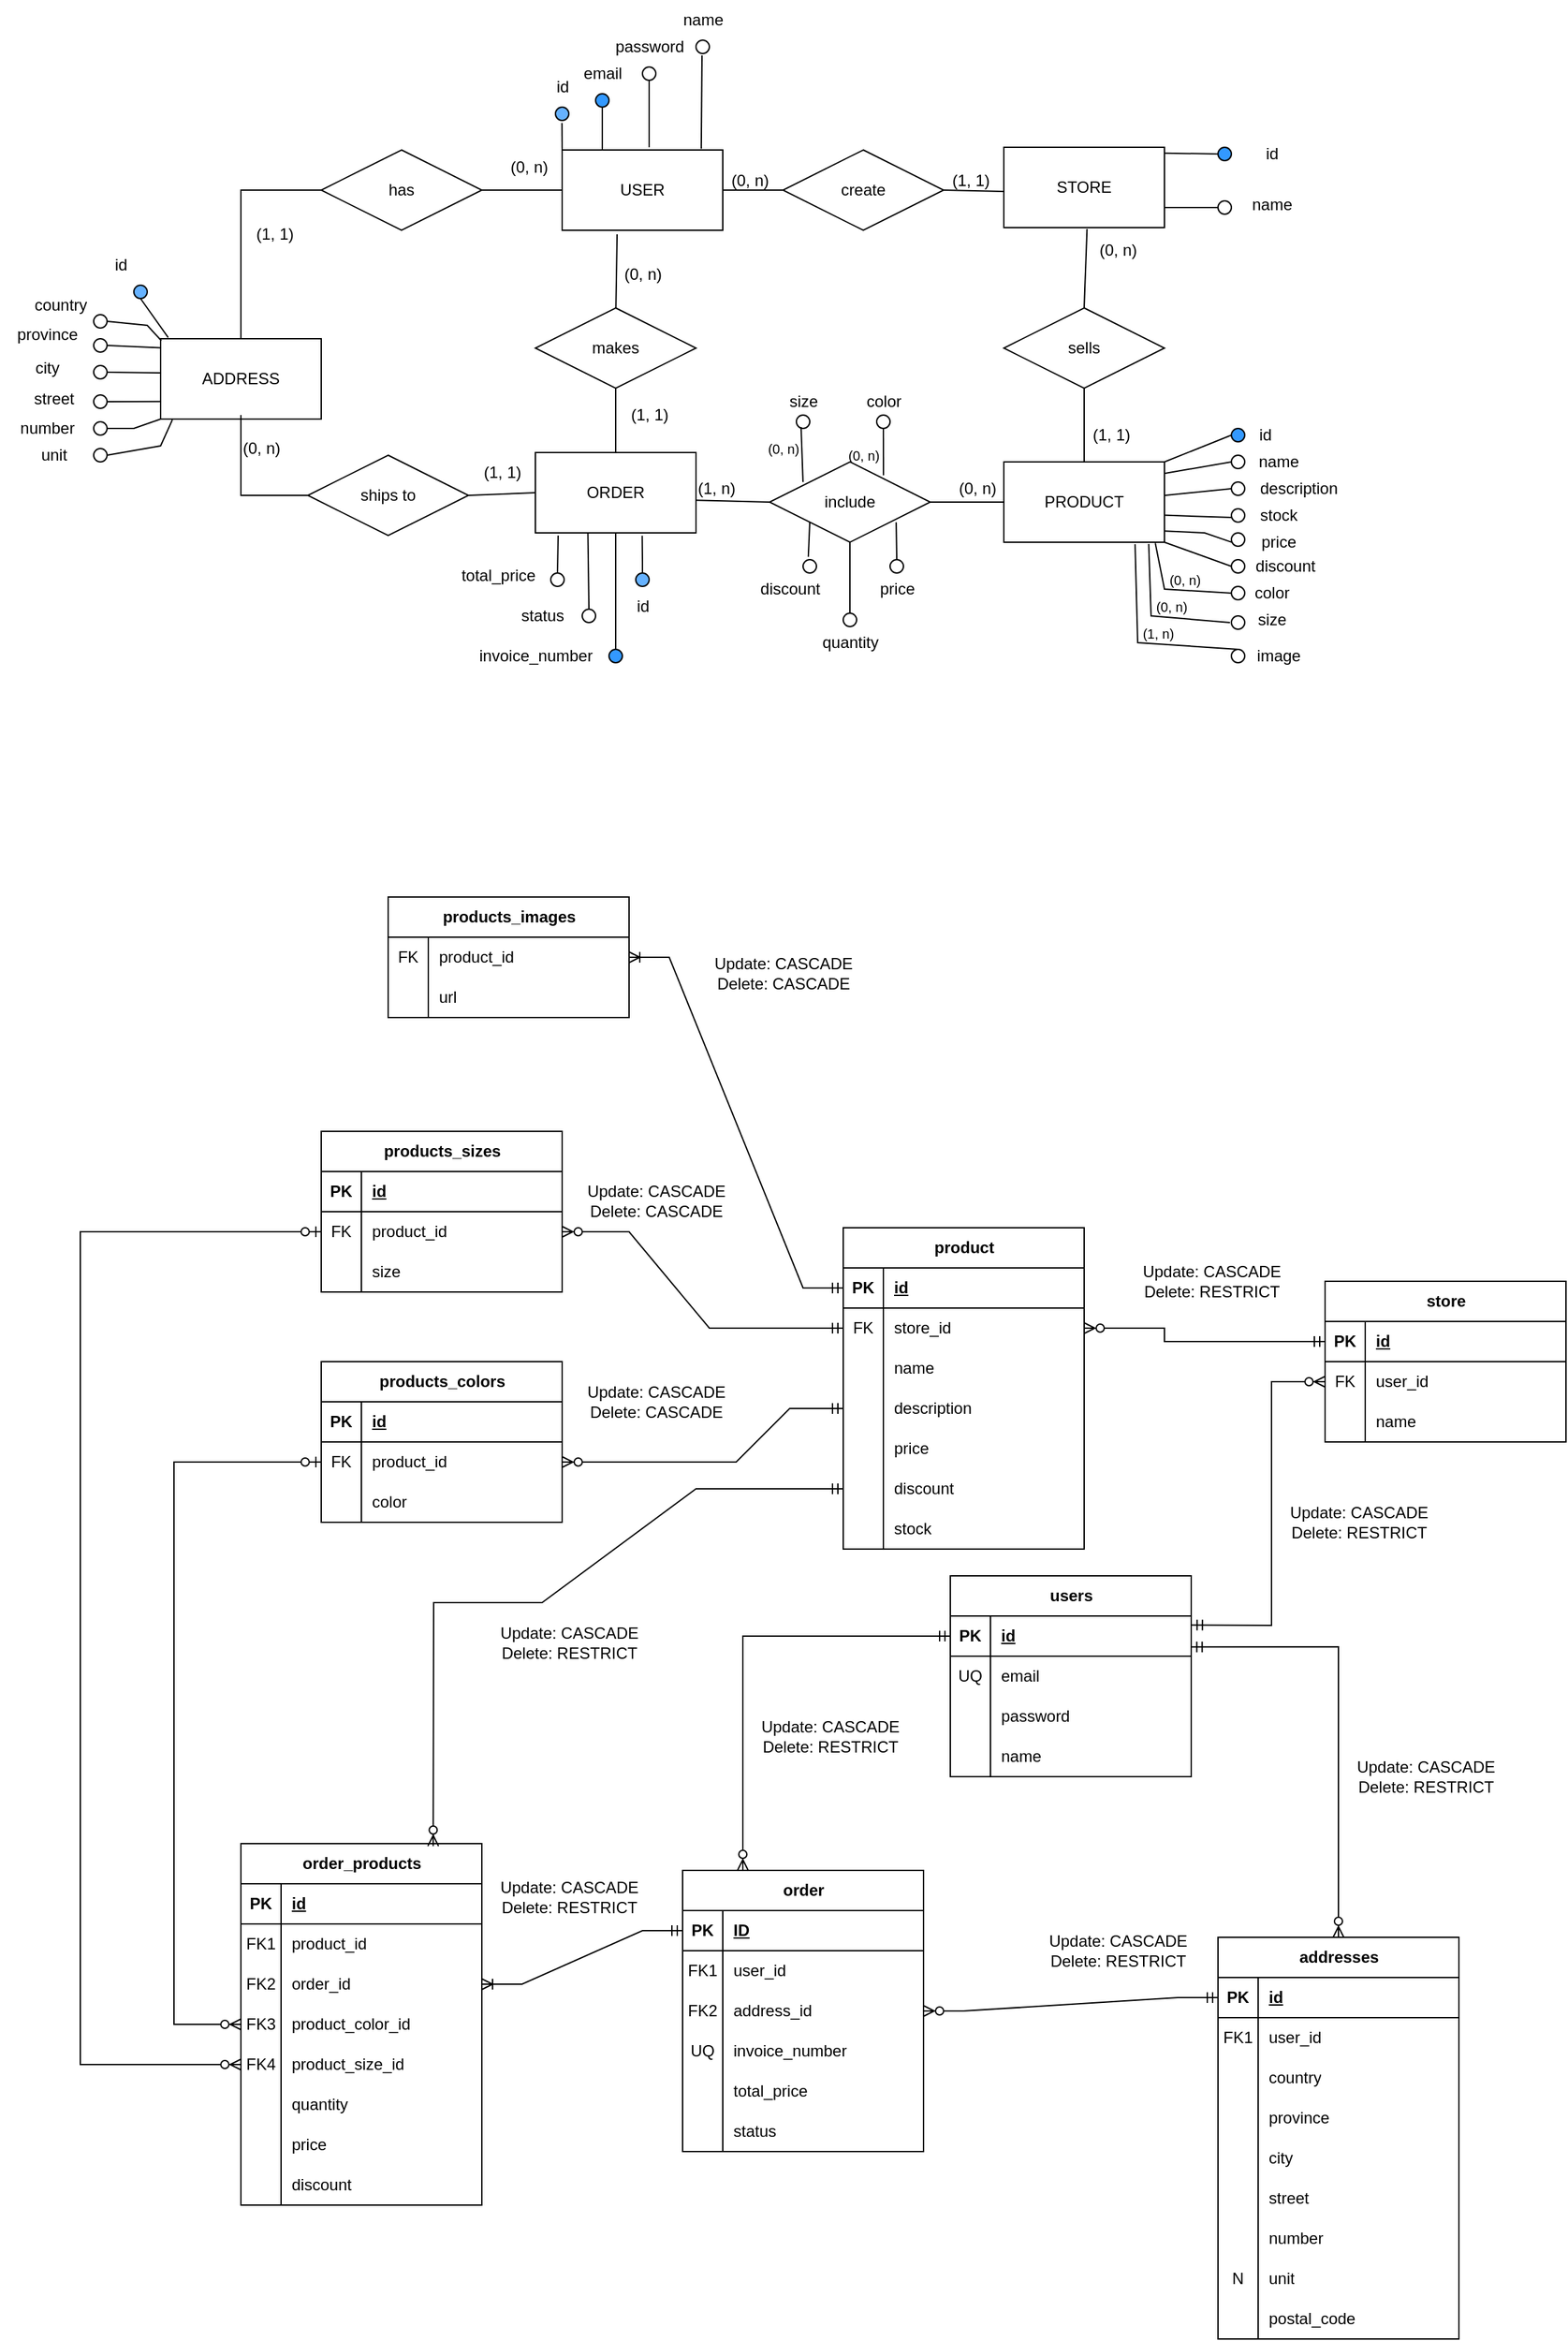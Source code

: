 <mxfile version="23.0.2" type="device">
  <diagram name="Page-1" id="9ED6BRu55uAQE7puqJOz">
    <mxGraphModel dx="1770" dy="495" grid="1" gridSize="10" guides="1" tooltips="1" connect="1" arrows="1" fold="1" page="1" pageScale="1" pageWidth="850" pageHeight="1100" math="0" shadow="0">
      <root>
        <mxCell id="0" />
        <mxCell id="1" parent="0" />
        <mxCell id="QglXrr8lXGnWZPhlS6Z8-1" value="STORE " style="rounded=0;whiteSpace=wrap;html=1;" parent="1" vertex="1">
          <mxGeometry x="530" y="240" width="120" height="60" as="geometry" />
        </mxCell>
        <mxCell id="QglXrr8lXGnWZPhlS6Z8-2" value="USER" style="rounded=0;whiteSpace=wrap;html=1;" parent="1" vertex="1">
          <mxGeometry x="200" y="242" width="120" height="60" as="geometry" />
        </mxCell>
        <mxCell id="QglXrr8lXGnWZPhlS6Z8-3" value="" style="endArrow=none;html=1;rounded=0;entryX=0;entryY=0;entryDx=0;entryDy=0;exitX=0.485;exitY=1.182;exitDx=0;exitDy=0;exitPerimeter=0;" parent="1" source="QglXrr8lXGnWZPhlS6Z8-4" target="QglXrr8lXGnWZPhlS6Z8-2" edge="1">
          <mxGeometry width="50" height="50" relative="1" as="geometry">
            <mxPoint x="150" y="242" as="sourcePoint" />
            <mxPoint x="160" y="262" as="targetPoint" />
          </mxGeometry>
        </mxCell>
        <mxCell id="QglXrr8lXGnWZPhlS6Z8-4" value="" style="ellipse;whiteSpace=wrap;html=1;aspect=fixed;fillColor=#66B2FF;" parent="1" vertex="1">
          <mxGeometry x="195" y="210" width="10" height="10" as="geometry" />
        </mxCell>
        <mxCell id="QglXrr8lXGnWZPhlS6Z8-5" value="id" style="text;html=1;align=center;verticalAlign=middle;resizable=0;points=[];autosize=1;strokeColor=none;fillColor=none;" parent="1" vertex="1">
          <mxGeometry x="185" y="180" width="30" height="30" as="geometry" />
        </mxCell>
        <mxCell id="QglXrr8lXGnWZPhlS6Z8-6" value="" style="endArrow=none;html=1;rounded=0;entryX=0.25;entryY=0;entryDx=0;entryDy=0;exitX=0.5;exitY=1;exitDx=0;exitDy=0;" parent="1" source="QglXrr8lXGnWZPhlS6Z8-7" target="QglXrr8lXGnWZPhlS6Z8-2" edge="1">
          <mxGeometry width="50" height="50" relative="1" as="geometry">
            <mxPoint x="152.5" y="262" as="sourcePoint" />
            <mxPoint x="202.5" y="262" as="targetPoint" />
          </mxGeometry>
        </mxCell>
        <mxCell id="QglXrr8lXGnWZPhlS6Z8-7" value="" style="ellipse;whiteSpace=wrap;html=1;aspect=fixed;fillColor=#3399FF;" parent="1" vertex="1">
          <mxGeometry x="225" y="200" width="10" height="10" as="geometry" />
        </mxCell>
        <mxCell id="QglXrr8lXGnWZPhlS6Z8-8" value="email" style="text;html=1;align=center;verticalAlign=middle;resizable=0;points=[];autosize=1;strokeColor=none;fillColor=none;" parent="1" vertex="1">
          <mxGeometry x="205" y="170" width="50" height="30" as="geometry" />
        </mxCell>
        <mxCell id="QglXrr8lXGnWZPhlS6Z8-9" value="" style="endArrow=none;html=1;rounded=0;exitX=0.5;exitY=1;exitDx=0;exitDy=0;" parent="1" source="QglXrr8lXGnWZPhlS6Z8-10" edge="1">
          <mxGeometry width="50" height="50" relative="1" as="geometry">
            <mxPoint x="150" y="292" as="sourcePoint" />
            <mxPoint x="265" y="240" as="targetPoint" />
          </mxGeometry>
        </mxCell>
        <mxCell id="QglXrr8lXGnWZPhlS6Z8-10" value="" style="ellipse;whiteSpace=wrap;html=1;aspect=fixed;fillColor=none;" parent="1" vertex="1">
          <mxGeometry x="260" y="180" width="10" height="10" as="geometry" />
        </mxCell>
        <mxCell id="QglXrr8lXGnWZPhlS6Z8-11" value="" style="endArrow=none;html=1;rounded=0;exitX=0.449;exitY=1.133;exitDx=0;exitDy=0;entryX=0.866;entryY=-0.014;entryDx=0;entryDy=0;entryPerimeter=0;exitPerimeter=0;" parent="1" source="QglXrr8lXGnWZPhlS6Z8-12" target="QglXrr8lXGnWZPhlS6Z8-2" edge="1">
          <mxGeometry width="50" height="50" relative="1" as="geometry">
            <mxPoint x="149" y="312" as="sourcePoint" />
            <mxPoint x="200" y="302" as="targetPoint" />
          </mxGeometry>
        </mxCell>
        <mxCell id="QglXrr8lXGnWZPhlS6Z8-12" value="" style="ellipse;whiteSpace=wrap;html=1;aspect=fixed;" parent="1" vertex="1">
          <mxGeometry x="300" y="160" width="10" height="10" as="geometry" />
        </mxCell>
        <mxCell id="QglXrr8lXGnWZPhlS6Z8-13" value="name" style="text;html=1;align=center;verticalAlign=middle;resizable=0;points=[];autosize=1;strokeColor=none;fillColor=none;" parent="1" vertex="1">
          <mxGeometry x="275" y="130" width="60" height="30" as="geometry" />
        </mxCell>
        <mxCell id="QglXrr8lXGnWZPhlS6Z8-15" value="password" style="text;html=1;align=center;verticalAlign=middle;resizable=0;points=[];autosize=1;strokeColor=none;fillColor=none;" parent="1" vertex="1">
          <mxGeometry x="225" y="150" width="80" height="30" as="geometry" />
        </mxCell>
        <mxCell id="QglXrr8lXGnWZPhlS6Z8-16" value="create" style="shape=rhombus;perimeter=rhombusPerimeter;whiteSpace=wrap;html=1;align=center;" parent="1" vertex="1">
          <mxGeometry x="365" y="242" width="120" height="60" as="geometry" />
        </mxCell>
        <mxCell id="QglXrr8lXGnWZPhlS6Z8-17" value="" style="endArrow=none;html=1;rounded=0;exitX=1;exitY=0.5;exitDx=0;exitDy=0;entryX=0;entryY=0.5;entryDx=0;entryDy=0;" parent="1" source="QglXrr8lXGnWZPhlS6Z8-2" target="QglXrr8lXGnWZPhlS6Z8-16" edge="1">
          <mxGeometry width="50" height="50" relative="1" as="geometry">
            <mxPoint x="330" y="320" as="sourcePoint" />
            <mxPoint x="360" y="270" as="targetPoint" />
          </mxGeometry>
        </mxCell>
        <mxCell id="QglXrr8lXGnWZPhlS6Z8-18" value="" style="endArrow=none;html=1;rounded=0;exitX=1;exitY=0.5;exitDx=0;exitDy=0;entryX=0;entryY=0.55;entryDx=0;entryDy=0;entryPerimeter=0;" parent="1" source="QglXrr8lXGnWZPhlS6Z8-16" target="QglXrr8lXGnWZPhlS6Z8-1" edge="1">
          <mxGeometry width="50" height="50" relative="1" as="geometry">
            <mxPoint x="480" y="259.6" as="sourcePoint" />
            <mxPoint x="525" y="259.6" as="targetPoint" />
          </mxGeometry>
        </mxCell>
        <mxCell id="QglXrr8lXGnWZPhlS6Z8-19" value="" style="endArrow=none;html=1;rounded=0;exitX=0.996;exitY=0.073;exitDx=0;exitDy=0;entryX=0;entryY=0.5;entryDx=0;entryDy=0;exitPerimeter=0;" parent="1" source="QglXrr8lXGnWZPhlS6Z8-1" target="QglXrr8lXGnWZPhlS6Z8-20" edge="1">
          <mxGeometry width="50" height="50" relative="1" as="geometry">
            <mxPoint x="680" y="290" as="sourcePoint" />
            <mxPoint x="690" y="240" as="targetPoint" />
          </mxGeometry>
        </mxCell>
        <mxCell id="QglXrr8lXGnWZPhlS6Z8-20" value="" style="ellipse;whiteSpace=wrap;html=1;aspect=fixed;fillColor=#3399FF;" parent="1" vertex="1">
          <mxGeometry x="690" y="240" width="10" height="10" as="geometry" />
        </mxCell>
        <mxCell id="QglXrr8lXGnWZPhlS6Z8-21" value="id" style="text;html=1;align=center;verticalAlign=middle;resizable=0;points=[];autosize=1;strokeColor=none;fillColor=none;" parent="1" vertex="1">
          <mxGeometry x="715" y="230" width="30" height="30" as="geometry" />
        </mxCell>
        <mxCell id="QglXrr8lXGnWZPhlS6Z8-22" value="" style="endArrow=none;html=1;rounded=0;exitX=1;exitY=0.75;exitDx=0;exitDy=0;entryX=0;entryY=0.5;entryDx=0;entryDy=0;" parent="1" source="QglXrr8lXGnWZPhlS6Z8-1" target="QglXrr8lXGnWZPhlS6Z8-23" edge="1">
          <mxGeometry width="50" height="50" relative="1" as="geometry">
            <mxPoint x="650" y="310" as="sourcePoint" />
            <mxPoint x="680" y="285" as="targetPoint" />
          </mxGeometry>
        </mxCell>
        <mxCell id="QglXrr8lXGnWZPhlS6Z8-23" value="" style="ellipse;whiteSpace=wrap;html=1;aspect=fixed;fillColor=none;" parent="1" vertex="1">
          <mxGeometry x="690" y="280" width="10" height="10" as="geometry" />
        </mxCell>
        <mxCell id="QglXrr8lXGnWZPhlS6Z8-24" value="name" style="text;html=1;align=center;verticalAlign=middle;resizable=0;points=[];autosize=1;strokeColor=none;fillColor=none;" parent="1" vertex="1">
          <mxGeometry x="700" y="268" width="60" height="30" as="geometry" />
        </mxCell>
        <mxCell id="QglXrr8lXGnWZPhlS6Z8-25" value="PRODUCT" style="rounded=0;whiteSpace=wrap;html=1;" parent="1" vertex="1">
          <mxGeometry x="530" y="475" width="120" height="60" as="geometry" />
        </mxCell>
        <mxCell id="QglXrr8lXGnWZPhlS6Z8-26" value="" style="endArrow=none;html=1;rounded=0;exitX=0.999;exitY=0.144;exitDx=0;exitDy=0;exitPerimeter=0;entryX=0;entryY=0.5;entryDx=0;entryDy=0;" parent="1" source="QglXrr8lXGnWZPhlS6Z8-25" target="QglXrr8lXGnWZPhlS6Z8-27" edge="1">
          <mxGeometry width="50" height="50" relative="1" as="geometry">
            <mxPoint x="670" y="510" as="sourcePoint" />
            <mxPoint x="690" y="490" as="targetPoint" />
          </mxGeometry>
        </mxCell>
        <mxCell id="QglXrr8lXGnWZPhlS6Z8-27" value="" style="ellipse;whiteSpace=wrap;html=1;aspect=fixed;fillColor=none;" parent="1" vertex="1">
          <mxGeometry x="700" y="470" width="10" height="10" as="geometry" />
        </mxCell>
        <mxCell id="QglXrr8lXGnWZPhlS6Z8-28" value="name" style="text;html=1;align=center;verticalAlign=middle;resizable=0;points=[];autosize=1;strokeColor=none;fillColor=none;" parent="1" vertex="1">
          <mxGeometry x="705" y="460" width="60" height="30" as="geometry" />
        </mxCell>
        <mxCell id="QglXrr8lXGnWZPhlS6Z8-29" value="" style="ellipse;whiteSpace=wrap;html=1;aspect=fixed;fillColor=none;" parent="1" vertex="1">
          <mxGeometry x="700" y="490" width="10" height="10" as="geometry" />
        </mxCell>
        <mxCell id="QglXrr8lXGnWZPhlS6Z8-30" value="description" style="text;html=1;align=center;verticalAlign=middle;resizable=0;points=[];autosize=1;strokeColor=none;fillColor=none;" parent="1" vertex="1">
          <mxGeometry x="710" y="480" width="80" height="30" as="geometry" />
        </mxCell>
        <mxCell id="QglXrr8lXGnWZPhlS6Z8-31" value="" style="endArrow=none;html=1;rounded=0;exitX=1.004;exitY=0.417;exitDx=0;exitDy=0;exitPerimeter=0;entryX=0;entryY=0.5;entryDx=0;entryDy=0;" parent="1" source="QglXrr8lXGnWZPhlS6Z8-25" target="QglXrr8lXGnWZPhlS6Z8-29" edge="1">
          <mxGeometry width="50" height="50" relative="1" as="geometry">
            <mxPoint x="660" y="499" as="sourcePoint" />
            <mxPoint x="700" y="500" as="targetPoint" />
          </mxGeometry>
        </mxCell>
        <mxCell id="QglXrr8lXGnWZPhlS6Z8-32" value="" style="endArrow=none;html=1;rounded=0;exitX=0.996;exitY=0.663;exitDx=0;exitDy=0;exitPerimeter=0;entryX=0.046;entryY=0.654;entryDx=0;entryDy=0;entryPerimeter=0;" parent="1" source="QglXrr8lXGnWZPhlS6Z8-25" target="QglXrr8lXGnWZPhlS6Z8-33" edge="1">
          <mxGeometry width="50" height="50" relative="1" as="geometry">
            <mxPoint x="650" y="570" as="sourcePoint" />
            <mxPoint x="700" y="520" as="targetPoint" />
          </mxGeometry>
        </mxCell>
        <mxCell id="QglXrr8lXGnWZPhlS6Z8-33" value="" style="ellipse;whiteSpace=wrap;html=1;aspect=fixed;fillColor=none;" parent="1" vertex="1">
          <mxGeometry x="700" y="510" width="10" height="10" as="geometry" />
        </mxCell>
        <mxCell id="QglXrr8lXGnWZPhlS6Z8-34" value="stock" style="text;html=1;align=center;verticalAlign=middle;resizable=0;points=[];autosize=1;strokeColor=none;fillColor=none;" parent="1" vertex="1">
          <mxGeometry x="710" y="500" width="50" height="30" as="geometry" />
        </mxCell>
        <mxCell id="QglXrr8lXGnWZPhlS6Z8-36" value="" style="endArrow=none;html=1;rounded=0;exitX=1;exitY=0.86;exitDx=0;exitDy=0;exitPerimeter=0;entryX=0.008;entryY=0.692;entryDx=0;entryDy=0;entryPerimeter=0;" parent="1" source="QglXrr8lXGnWZPhlS6Z8-25" target="QglXrr8lXGnWZPhlS6Z8-37" edge="1">
          <mxGeometry width="50" height="50" relative="1" as="geometry">
            <mxPoint x="650" y="590" as="sourcePoint" />
            <mxPoint x="700" y="540" as="targetPoint" />
            <Array as="points">
              <mxPoint x="680" y="528" />
            </Array>
          </mxGeometry>
        </mxCell>
        <mxCell id="QglXrr8lXGnWZPhlS6Z8-37" value="" style="ellipse;whiteSpace=wrap;html=1;aspect=fixed;fillColor=none;" parent="1" vertex="1">
          <mxGeometry x="700" y="528" width="10" height="10" as="geometry" />
        </mxCell>
        <mxCell id="QglXrr8lXGnWZPhlS6Z8-38" value="price" style="text;html=1;align=center;verticalAlign=middle;resizable=0;points=[];autosize=1;strokeColor=none;fillColor=none;" parent="1" vertex="1">
          <mxGeometry x="710" y="520" width="50" height="30" as="geometry" />
        </mxCell>
        <mxCell id="QglXrr8lXGnWZPhlS6Z8-39" value="" style="endArrow=none;html=1;rounded=0;entryX=0.788;entryY=0.752;entryDx=0;entryDy=0;entryPerimeter=0;exitX=0.5;exitY=0;exitDx=0;exitDy=0;" parent="1" source="QglXrr8lXGnWZPhlS6Z8-41" target="QglXrr8lXGnWZPhlS6Z8-46" edge="1">
          <mxGeometry width="50" height="50" relative="1" as="geometry">
            <mxPoint x="615" y="545" as="sourcePoint" />
            <mxPoint x="635" y="525" as="targetPoint" />
          </mxGeometry>
        </mxCell>
        <mxCell id="QglXrr8lXGnWZPhlS6Z8-41" value="" style="ellipse;whiteSpace=wrap;html=1;aspect=fixed;fillColor=none;" parent="1" vertex="1">
          <mxGeometry x="445" y="548" width="10" height="10" as="geometry" />
        </mxCell>
        <mxCell id="QglXrr8lXGnWZPhlS6Z8-42" value="price" style="text;html=1;align=center;verticalAlign=middle;resizable=0;points=[];autosize=1;strokeColor=none;fillColor=none;" parent="1" vertex="1">
          <mxGeometry x="425" y="555" width="50" height="30" as="geometry" />
        </mxCell>
        <mxCell id="QglXrr8lXGnWZPhlS6Z8-43" value="" style="endArrow=none;html=1;rounded=0;entryX=0;entryY=1;entryDx=0;entryDy=0;exitX=0.392;exitY=-0.212;exitDx=0;exitDy=0;exitPerimeter=0;" parent="1" source="QglXrr8lXGnWZPhlS6Z8-44" target="QglXrr8lXGnWZPhlS6Z8-46" edge="1">
          <mxGeometry width="50" height="50" relative="1" as="geometry">
            <mxPoint x="575" y="545" as="sourcePoint" />
            <mxPoint x="625" y="535" as="targetPoint" />
          </mxGeometry>
        </mxCell>
        <mxCell id="QglXrr8lXGnWZPhlS6Z8-44" value="" style="ellipse;whiteSpace=wrap;html=1;aspect=fixed;fillColor=none;" parent="1" vertex="1">
          <mxGeometry x="380" y="548" width="10" height="10" as="geometry" />
        </mxCell>
        <mxCell id="QglXrr8lXGnWZPhlS6Z8-45" value="discount" style="text;html=1;align=center;verticalAlign=middle;resizable=0;points=[];autosize=1;strokeColor=none;fillColor=none;" parent="1" vertex="1">
          <mxGeometry x="335" y="555" width="70" height="30" as="geometry" />
        </mxCell>
        <mxCell id="QglXrr8lXGnWZPhlS6Z8-46" value="include" style="shape=rhombus;perimeter=rhombusPerimeter;whiteSpace=wrap;html=1;align=center;" parent="1" vertex="1">
          <mxGeometry x="355" y="475" width="120" height="60" as="geometry" />
        </mxCell>
        <mxCell id="QglXrr8lXGnWZPhlS6Z8-48" value="" style="endArrow=none;html=1;rounded=0;entryX=0;entryY=0.5;entryDx=0;entryDy=0;exitX=1;exitY=0.5;exitDx=0;exitDy=0;" parent="1" source="QglXrr8lXGnWZPhlS6Z8-46" target="QglXrr8lXGnWZPhlS6Z8-25" edge="1">
          <mxGeometry width="50" height="50" relative="1" as="geometry">
            <mxPoint x="360" y="500" as="sourcePoint" />
            <mxPoint x="410" y="450" as="targetPoint" />
          </mxGeometry>
        </mxCell>
        <mxCell id="QglXrr8lXGnWZPhlS6Z8-50" value="(0, n)" style="text;html=1;align=center;verticalAlign=middle;resizable=0;points=[];autosize=1;strokeColor=none;fillColor=none;" parent="1" vertex="1">
          <mxGeometry x="485" y="480" width="50" height="30" as="geometry" />
        </mxCell>
        <mxCell id="QglXrr8lXGnWZPhlS6Z8-51" value="" style="endArrow=none;html=1;rounded=0;entryX=0.817;entryY=1.025;entryDx=0;entryDy=0;entryPerimeter=0;exitX=0.5;exitY=0;exitDx=0;exitDy=0;" parent="1" source="QglXrr8lXGnWZPhlS6Z8-52" target="QglXrr8lXGnWZPhlS6Z8-25" edge="1">
          <mxGeometry width="50" height="50" relative="1" as="geometry">
            <mxPoint x="628" y="560" as="sourcePoint" />
            <mxPoint x="660" y="550" as="targetPoint" />
            <Array as="points">
              <mxPoint x="630" y="610" />
            </Array>
          </mxGeometry>
        </mxCell>
        <mxCell id="QglXrr8lXGnWZPhlS6Z8-52" value="" style="ellipse;whiteSpace=wrap;html=1;aspect=fixed;fillColor=none;" parent="1" vertex="1">
          <mxGeometry x="700" y="615" width="10" height="10" as="geometry" />
        </mxCell>
        <mxCell id="QglXrr8lXGnWZPhlS6Z8-53" value="image" style="text;html=1;align=center;verticalAlign=middle;resizable=0;points=[];autosize=1;strokeColor=none;fillColor=none;" parent="1" vertex="1">
          <mxGeometry x="705" y="605" width="60" height="30" as="geometry" />
        </mxCell>
        <mxCell id="QglXrr8lXGnWZPhlS6Z8-54" value="(1, n)" style="text;html=1;align=center;verticalAlign=middle;resizable=0;points=[];autosize=1;strokeColor=none;fillColor=none;fontSize=10;" parent="1" vertex="1">
          <mxGeometry x="620" y="588" width="50" height="30" as="geometry" />
        </mxCell>
        <mxCell id="QglXrr8lXGnWZPhlS6Z8-55" value="sells" style="shape=rhombus;perimeter=rhombusPerimeter;whiteSpace=wrap;html=1;align=center;" parent="1" vertex="1">
          <mxGeometry x="530" y="360" width="120" height="60" as="geometry" />
        </mxCell>
        <mxCell id="QglXrr8lXGnWZPhlS6Z8-56" value="" style="endArrow=none;html=1;rounded=0;entryX=0.518;entryY=1.016;entryDx=0;entryDy=0;entryPerimeter=0;exitX=0.5;exitY=0;exitDx=0;exitDy=0;" parent="1" source="QglXrr8lXGnWZPhlS6Z8-55" target="QglXrr8lXGnWZPhlS6Z8-1" edge="1">
          <mxGeometry width="50" height="50" relative="1" as="geometry">
            <mxPoint x="540" y="360" as="sourcePoint" />
            <mxPoint x="590" y="310" as="targetPoint" />
          </mxGeometry>
        </mxCell>
        <mxCell id="QglXrr8lXGnWZPhlS6Z8-58" value="" style="endArrow=none;html=1;rounded=0;entryX=0.5;entryY=1;entryDx=0;entryDy=0;exitX=0.5;exitY=0;exitDx=0;exitDy=0;" parent="1" source="QglXrr8lXGnWZPhlS6Z8-25" target="QglXrr8lXGnWZPhlS6Z8-55" edge="1">
          <mxGeometry width="50" height="50" relative="1" as="geometry">
            <mxPoint x="590" y="450" as="sourcePoint" />
            <mxPoint x="602" y="361" as="targetPoint" />
          </mxGeometry>
        </mxCell>
        <mxCell id="QglXrr8lXGnWZPhlS6Z8-59" value="(1, 1)" style="text;html=1;align=center;verticalAlign=middle;resizable=0;points=[];autosize=1;strokeColor=none;fillColor=none;" parent="1" vertex="1">
          <mxGeometry x="585" y="440" width="50" height="30" as="geometry" />
        </mxCell>
        <mxCell id="QglXrr8lXGnWZPhlS6Z8-60" value="(0, n)" style="text;html=1;align=center;verticalAlign=middle;resizable=0;points=[];autosize=1;strokeColor=none;fillColor=none;" parent="1" vertex="1">
          <mxGeometry x="590" y="302" width="50" height="30" as="geometry" />
        </mxCell>
        <mxCell id="QglXrr8lXGnWZPhlS6Z8-61" value="" style="endArrow=none;html=1;rounded=0;entryX=0.342;entryY=1.05;entryDx=0;entryDy=0;entryPerimeter=0;exitX=0.5;exitY=0;exitDx=0;exitDy=0;" parent="1" source="QglXrr8lXGnWZPhlS6Z8-62" target="QglXrr8lXGnWZPhlS6Z8-2" edge="1">
          <mxGeometry width="50" height="50" relative="1" as="geometry">
            <mxPoint x="240" y="630" as="sourcePoint" />
            <mxPoint x="250" y="390" as="targetPoint" />
            <Array as="points">
              <mxPoint x="240" y="370" />
            </Array>
          </mxGeometry>
        </mxCell>
        <mxCell id="QglXrr8lXGnWZPhlS6Z8-62" value="makes" style="shape=rhombus;perimeter=rhombusPerimeter;whiteSpace=wrap;html=1;align=center;" parent="1" vertex="1">
          <mxGeometry x="180" y="360" width="120" height="60" as="geometry" />
        </mxCell>
        <mxCell id="QglXrr8lXGnWZPhlS6Z8-64" value="&lt;p dir=&quot;auto&quot; class=&quot;resultText&quot;&gt;ORDER&lt;/p&gt;" style="rounded=0;whiteSpace=wrap;html=1;" parent="1" vertex="1">
          <mxGeometry x="180" y="468" width="120" height="60" as="geometry" />
        </mxCell>
        <mxCell id="QglXrr8lXGnWZPhlS6Z8-65" value="" style="endArrow=none;html=1;rounded=0;exitX=0.5;exitY=0;exitDx=0;exitDy=0;" parent="1" source="QglXrr8lXGnWZPhlS6Z8-66" edge="1">
          <mxGeometry width="50" height="50" relative="1" as="geometry">
            <mxPoint x="85" y="630" as="sourcePoint" />
            <mxPoint x="197" y="530" as="targetPoint" />
          </mxGeometry>
        </mxCell>
        <mxCell id="QglXrr8lXGnWZPhlS6Z8-66" value="" style="ellipse;whiteSpace=wrap;html=1;aspect=fixed;fillColor=none;" parent="1" vertex="1">
          <mxGeometry x="191.5" y="558" width="10" height="10" as="geometry" />
        </mxCell>
        <mxCell id="QglXrr8lXGnWZPhlS6Z8-67" value="total_price" style="text;html=1;align=center;verticalAlign=middle;resizable=0;points=[];autosize=1;strokeColor=none;fillColor=none;" parent="1" vertex="1">
          <mxGeometry x="111.5" y="545" width="80" height="30" as="geometry" />
        </mxCell>
        <mxCell id="QglXrr8lXGnWZPhlS6Z8-68" value="(0, n)" style="text;html=1;align=center;verticalAlign=middle;resizable=0;points=[];autosize=1;strokeColor=none;fillColor=none;" parent="1" vertex="1">
          <mxGeometry x="315" y="250" width="50" height="30" as="geometry" />
        </mxCell>
        <mxCell id="QglXrr8lXGnWZPhlS6Z8-69" value="(1, 1)" style="text;html=1;align=center;verticalAlign=middle;resizable=0;points=[];autosize=1;strokeColor=none;fillColor=none;" parent="1" vertex="1">
          <mxGeometry x="480" y="250" width="50" height="30" as="geometry" />
        </mxCell>
        <mxCell id="QglXrr8lXGnWZPhlS6Z8-70" value="" style="endArrow=none;html=1;rounded=0;exitX=1;exitY=0;exitDx=0;exitDy=0;entryX=0;entryY=0.5;entryDx=0;entryDy=0;" parent="1" source="QglXrr8lXGnWZPhlS6Z8-25" target="QglXrr8lXGnWZPhlS6Z8-71" edge="1">
          <mxGeometry width="50" height="50" relative="1" as="geometry">
            <mxPoint x="690" y="460" as="sourcePoint" />
            <mxPoint x="700" y="450" as="targetPoint" />
          </mxGeometry>
        </mxCell>
        <mxCell id="QglXrr8lXGnWZPhlS6Z8-71" value="" style="ellipse;whiteSpace=wrap;html=1;fillColor=#3399FF;" parent="1" vertex="1">
          <mxGeometry x="700" y="450" width="10" height="10" as="geometry" />
        </mxCell>
        <mxCell id="QglXrr8lXGnWZPhlS6Z8-72" value="id" style="text;html=1;align=center;verticalAlign=middle;resizable=0;points=[];autosize=1;strokeColor=none;fillColor=none;" parent="1" vertex="1">
          <mxGeometry x="710" y="440" width="30" height="30" as="geometry" />
        </mxCell>
        <mxCell id="QglXrr8lXGnWZPhlS6Z8-73" value="" style="endArrow=none;html=1;rounded=0;entryX=1;entryY=1;entryDx=0;entryDy=0;exitX=0;exitY=0.5;exitDx=0;exitDy=0;" parent="1" source="QglXrr8lXGnWZPhlS6Z8-74" target="QglXrr8lXGnWZPhlS6Z8-25" edge="1">
          <mxGeometry width="50" height="50" relative="1" as="geometry">
            <mxPoint x="690" y="550" as="sourcePoint" />
            <mxPoint x="690" y="540" as="targetPoint" />
          </mxGeometry>
        </mxCell>
        <mxCell id="QglXrr8lXGnWZPhlS6Z8-74" value="" style="ellipse;whiteSpace=wrap;html=1;aspect=fixed;fillColor=none;" parent="1" vertex="1">
          <mxGeometry x="700" y="548" width="10" height="10" as="geometry" />
        </mxCell>
        <mxCell id="QglXrr8lXGnWZPhlS6Z8-75" value="discount" style="text;html=1;align=center;verticalAlign=middle;resizable=0;points=[];autosize=1;strokeColor=none;fillColor=none;" parent="1" vertex="1">
          <mxGeometry x="705" y="538" width="70" height="30" as="geometry" />
        </mxCell>
        <mxCell id="QglXrr8lXGnWZPhlS6Z8-76" value="" style="endArrow=none;html=1;rounded=0;entryX=0.943;entryY=1.01;entryDx=0;entryDy=0;entryPerimeter=0;exitX=0;exitY=0.5;exitDx=0;exitDy=0;" parent="1" source="QglXrr8lXGnWZPhlS6Z8-77" target="QglXrr8lXGnWZPhlS6Z8-25" edge="1">
          <mxGeometry width="50" height="50" relative="1" as="geometry">
            <mxPoint x="700" y="570" as="sourcePoint" />
            <mxPoint x="660" y="540" as="targetPoint" />
            <Array as="points">
              <mxPoint x="650" y="570" />
            </Array>
          </mxGeometry>
        </mxCell>
        <mxCell id="QglXrr8lXGnWZPhlS6Z8-77" value="" style="ellipse;whiteSpace=wrap;html=1;aspect=fixed;fillColor=none;" parent="1" vertex="1">
          <mxGeometry x="700" y="568" width="10" height="10" as="geometry" />
        </mxCell>
        <mxCell id="QglXrr8lXGnWZPhlS6Z8-78" value="color" style="text;html=1;align=center;verticalAlign=middle;resizable=0;points=[];autosize=1;strokeColor=none;fillColor=none;" parent="1" vertex="1">
          <mxGeometry x="705" y="558" width="50" height="30" as="geometry" />
        </mxCell>
        <mxCell id="QglXrr8lXGnWZPhlS6Z8-79" value="" style="endArrow=none;html=1;rounded=0;entryX=0.902;entryY=1.021;entryDx=0;entryDy=0;entryPerimeter=0;exitX=-0.104;exitY=0.5;exitDx=0;exitDy=0;exitPerimeter=0;" parent="1" source="QglXrr8lXGnWZPhlS6Z8-80" target="QglXrr8lXGnWZPhlS6Z8-25" edge="1">
          <mxGeometry width="50" height="50" relative="1" as="geometry">
            <mxPoint x="690" y="580" as="sourcePoint" />
            <mxPoint x="690" y="600" as="targetPoint" />
            <Array as="points">
              <mxPoint x="640" y="590" />
            </Array>
          </mxGeometry>
        </mxCell>
        <mxCell id="QglXrr8lXGnWZPhlS6Z8-80" value="" style="ellipse;whiteSpace=wrap;html=1;aspect=fixed;fillColor=none;" parent="1" vertex="1">
          <mxGeometry x="700" y="590" width="10" height="10" as="geometry" />
        </mxCell>
        <mxCell id="QglXrr8lXGnWZPhlS6Z8-81" value="size" style="text;html=1;align=center;verticalAlign=middle;resizable=0;points=[];autosize=1;strokeColor=none;fillColor=none;" parent="1" vertex="1">
          <mxGeometry x="705" y="578" width="50" height="30" as="geometry" />
        </mxCell>
        <mxCell id="QglXrr8lXGnWZPhlS6Z8-82" value="(0, n)" style="text;html=1;align=center;verticalAlign=middle;resizable=0;points=[];autosize=1;strokeColor=none;fillColor=none;fontSize=10;" parent="1" vertex="1">
          <mxGeometry x="630" y="568" width="50" height="30" as="geometry" />
        </mxCell>
        <mxCell id="QglXrr8lXGnWZPhlS6Z8-83" value="(0, n)" style="text;html=1;align=center;verticalAlign=middle;resizable=0;points=[];autosize=1;strokeColor=none;fillColor=none;fontSize=10;" parent="1" vertex="1">
          <mxGeometry x="640" y="548" width="50" height="30" as="geometry" />
        </mxCell>
        <mxCell id="QglXrr8lXGnWZPhlS6Z8-86" value="" style="endArrow=none;html=1;rounded=0;entryX=0.5;entryY=1;entryDx=0;entryDy=0;exitX=0.5;exitY=0;exitDx=0;exitDy=0;" parent="1" source="QglXrr8lXGnWZPhlS6Z8-64" target="QglXrr8lXGnWZPhlS6Z8-62" edge="1">
          <mxGeometry width="50" height="50" relative="1" as="geometry">
            <mxPoint x="180" y="560" as="sourcePoint" />
            <mxPoint x="230" y="510" as="targetPoint" />
          </mxGeometry>
        </mxCell>
        <mxCell id="QglXrr8lXGnWZPhlS6Z8-87" value="" style="ellipse;whiteSpace=wrap;html=1;aspect=fixed;fillColor=none;" parent="1" vertex="1">
          <mxGeometry x="215" y="585" width="10" height="10" as="geometry" />
        </mxCell>
        <mxCell id="QglXrr8lXGnWZPhlS6Z8-88" value="" style="endArrow=none;html=1;rounded=0;entryX=0.327;entryY=1.006;entryDx=0;entryDy=0;entryPerimeter=0;exitX=0.5;exitY=0;exitDx=0;exitDy=0;" parent="1" source="QglXrr8lXGnWZPhlS6Z8-87" target="QglXrr8lXGnWZPhlS6Z8-64" edge="1">
          <mxGeometry width="50" height="50" relative="1" as="geometry">
            <mxPoint x="160" y="660" as="sourcePoint" />
            <mxPoint x="250" y="640" as="targetPoint" />
          </mxGeometry>
        </mxCell>
        <mxCell id="QglXrr8lXGnWZPhlS6Z8-89" value="status" style="text;html=1;align=center;verticalAlign=middle;resizable=0;points=[];autosize=1;strokeColor=none;fillColor=none;" parent="1" vertex="1">
          <mxGeometry x="155" y="575" width="60" height="30" as="geometry" />
        </mxCell>
        <mxCell id="QglXrr8lXGnWZPhlS6Z8-90" value="" style="ellipse;whiteSpace=wrap;html=1;aspect=fixed;fillColor=#3399FF;" parent="1" vertex="1">
          <mxGeometry x="235" y="615" width="10" height="10" as="geometry" />
        </mxCell>
        <mxCell id="QglXrr8lXGnWZPhlS6Z8-91" value="" style="endArrow=none;html=1;rounded=0;entryX=0.5;entryY=1;entryDx=0;entryDy=0;exitX=0.5;exitY=0;exitDx=0;exitDy=0;" parent="1" source="QglXrr8lXGnWZPhlS6Z8-90" target="QglXrr8lXGnWZPhlS6Z8-64" edge="1">
          <mxGeometry width="50" height="50" relative="1" as="geometry">
            <mxPoint x="170" y="670" as="sourcePoint" />
            <mxPoint x="223" y="622" as="targetPoint" />
          </mxGeometry>
        </mxCell>
        <mxCell id="QglXrr8lXGnWZPhlS6Z8-92" value="invoice_number" style="text;html=1;align=center;verticalAlign=middle;resizable=0;points=[];autosize=1;strokeColor=none;fillColor=none;" parent="1" vertex="1">
          <mxGeometry x="125" y="605" width="110" height="30" as="geometry" />
        </mxCell>
        <mxCell id="QglXrr8lXGnWZPhlS6Z8-93" value="" style="ellipse;whiteSpace=wrap;html=1;aspect=fixed;fillColor=#66B2FF;" parent="1" vertex="1">
          <mxGeometry x="255" y="558" width="10" height="10" as="geometry" />
        </mxCell>
        <mxCell id="QglXrr8lXGnWZPhlS6Z8-94" value="" style="endArrow=none;html=1;rounded=0;entryX=0.665;entryY=1.035;entryDx=0;entryDy=0;entryPerimeter=0;exitX=0.5;exitY=0;exitDx=0;exitDy=0;" parent="1" source="QglXrr8lXGnWZPhlS6Z8-93" target="QglXrr8lXGnWZPhlS6Z8-64" edge="1">
          <mxGeometry width="50" height="50" relative="1" as="geometry">
            <mxPoint x="240" y="684" as="sourcePoint" />
            <mxPoint x="293" y="636" as="targetPoint" />
            <Array as="points">
              <mxPoint x="260" y="550" />
            </Array>
          </mxGeometry>
        </mxCell>
        <mxCell id="QglXrr8lXGnWZPhlS6Z8-95" value="id" style="text;html=1;align=center;verticalAlign=middle;resizable=0;points=[];autosize=1;strokeColor=none;fillColor=none;" parent="1" vertex="1">
          <mxGeometry x="245" y="568" width="30" height="30" as="geometry" />
        </mxCell>
        <mxCell id="QglXrr8lXGnWZPhlS6Z8-97" value="(1, 1)" style="text;html=1;align=center;verticalAlign=middle;resizable=0;points=[];autosize=1;strokeColor=none;fillColor=none;" parent="1" vertex="1">
          <mxGeometry x="240" y="425" width="50" height="30" as="geometry" />
        </mxCell>
        <mxCell id="QglXrr8lXGnWZPhlS6Z8-98" value="(0, n)" style="text;html=1;align=center;verticalAlign=middle;resizable=0;points=[];autosize=1;strokeColor=none;fillColor=none;" parent="1" vertex="1">
          <mxGeometry x="235" y="320" width="50" height="30" as="geometry" />
        </mxCell>
        <mxCell id="QglXrr8lXGnWZPhlS6Z8-100" value="" style="endArrow=none;html=1;rounded=0;exitX=0.998;exitY=0.593;exitDx=0;exitDy=0;exitPerimeter=0;entryX=0;entryY=0.5;entryDx=0;entryDy=0;" parent="1" source="QglXrr8lXGnWZPhlS6Z8-64" target="QglXrr8lXGnWZPhlS6Z8-46" edge="1">
          <mxGeometry width="50" height="50" relative="1" as="geometry">
            <mxPoint x="300" y="530" as="sourcePoint" />
            <mxPoint x="350" y="480" as="targetPoint" />
          </mxGeometry>
        </mxCell>
        <mxCell id="QglXrr8lXGnWZPhlS6Z8-101" value="" style="endArrow=none;html=1;rounded=0;entryX=0.5;entryY=1;entryDx=0;entryDy=0;exitX=0.5;exitY=0;exitDx=0;exitDy=0;" parent="1" source="QglXrr8lXGnWZPhlS6Z8-102" target="QglXrr8lXGnWZPhlS6Z8-46" edge="1">
          <mxGeometry width="50" height="50" relative="1" as="geometry">
            <mxPoint x="410" y="600" as="sourcePoint" />
            <mxPoint x="440" y="600" as="targetPoint" />
          </mxGeometry>
        </mxCell>
        <mxCell id="QglXrr8lXGnWZPhlS6Z8-102" value="" style="ellipse;whiteSpace=wrap;html=1;aspect=fixed;fillColor=none;" parent="1" vertex="1">
          <mxGeometry x="410" y="588" width="10" height="10" as="geometry" />
        </mxCell>
        <mxCell id="QglXrr8lXGnWZPhlS6Z8-103" value="quantity" style="text;html=1;align=center;verticalAlign=middle;resizable=0;points=[];autosize=1;strokeColor=none;fillColor=none;" parent="1" vertex="1">
          <mxGeometry x="380" y="595" width="70" height="30" as="geometry" />
        </mxCell>
        <mxCell id="QglXrr8lXGnWZPhlS6Z8-104" value="" style="endArrow=none;html=1;rounded=0;entryX=0.709;entryY=0.167;entryDx=0;entryDy=0;entryPerimeter=0;exitX=0.5;exitY=1;exitDx=0;exitDy=0;" parent="1" source="QglXrr8lXGnWZPhlS6Z8-105" target="QglXrr8lXGnWZPhlS6Z8-46" edge="1">
          <mxGeometry width="50" height="50" relative="1" as="geometry">
            <mxPoint x="470" y="540" as="sourcePoint" />
            <mxPoint x="500" y="520" as="targetPoint" />
          </mxGeometry>
        </mxCell>
        <mxCell id="QglXrr8lXGnWZPhlS6Z8-105" value="" style="ellipse;whiteSpace=wrap;html=1;aspect=fixed;fillColor=none;" parent="1" vertex="1">
          <mxGeometry x="435" y="440" width="10" height="10" as="geometry" />
        </mxCell>
        <mxCell id="QglXrr8lXGnWZPhlS6Z8-106" value="color" style="text;html=1;align=center;verticalAlign=middle;resizable=0;points=[];autosize=1;strokeColor=none;fillColor=none;" parent="1" vertex="1">
          <mxGeometry x="415" y="415" width="50" height="30" as="geometry" />
        </mxCell>
        <mxCell id="QglXrr8lXGnWZPhlS6Z8-107" value="(0, n)" style="text;html=1;align=center;verticalAlign=middle;resizable=0;points=[];autosize=1;strokeColor=none;fillColor=none;fontSize=10;" parent="1" vertex="1">
          <mxGeometry x="400" y="455" width="50" height="30" as="geometry" />
        </mxCell>
        <mxCell id="QglXrr8lXGnWZPhlS6Z8-109" value="" style="endArrow=none;html=1;rounded=0;exitX=0.208;exitY=0.25;exitDx=0;exitDy=0;exitPerimeter=0;entryX=0.352;entryY=0.904;entryDx=0;entryDy=0;entryPerimeter=0;" parent="1" source="QglXrr8lXGnWZPhlS6Z8-46" target="QglXrr8lXGnWZPhlS6Z8-111" edge="1">
          <mxGeometry width="50" height="50" relative="1" as="geometry">
            <mxPoint x="360" y="490" as="sourcePoint" />
            <mxPoint x="380" y="450" as="targetPoint" />
          </mxGeometry>
        </mxCell>
        <mxCell id="QglXrr8lXGnWZPhlS6Z8-110" value="(0, n)" style="text;html=1;align=center;verticalAlign=middle;resizable=0;points=[];autosize=1;strokeColor=none;fillColor=none;fontSize=10;" parent="1" vertex="1">
          <mxGeometry x="340" y="450" width="50" height="30" as="geometry" />
        </mxCell>
        <mxCell id="QglXrr8lXGnWZPhlS6Z8-111" value="" style="ellipse;whiteSpace=wrap;html=1;aspect=fixed;fillColor=none;" parent="1" vertex="1">
          <mxGeometry x="375" y="440" width="10" height="10" as="geometry" />
        </mxCell>
        <mxCell id="QglXrr8lXGnWZPhlS6Z8-112" value="size" style="text;html=1;align=center;verticalAlign=middle;resizable=0;points=[];autosize=1;strokeColor=none;fillColor=none;" parent="1" vertex="1">
          <mxGeometry x="355" y="415" width="50" height="30" as="geometry" />
        </mxCell>
        <mxCell id="QglXrr8lXGnWZPhlS6Z8-113" value="(1, n)" style="text;html=1;align=center;verticalAlign=middle;resizable=0;points=[];autosize=1;strokeColor=none;fillColor=none;" parent="1" vertex="1">
          <mxGeometry x="290" y="480" width="50" height="30" as="geometry" />
        </mxCell>
        <mxCell id="QglXrr8lXGnWZPhlS6Z8-116" value="" style="endArrow=none;html=1;rounded=0;entryX=0;entryY=0.5;entryDx=0;entryDy=0;exitX=1;exitY=0.5;exitDx=0;exitDy=0;" parent="1" source="QglXrr8lXGnWZPhlS6Z8-117" target="QglXrr8lXGnWZPhlS6Z8-2" edge="1">
          <mxGeometry width="50" height="50" relative="1" as="geometry">
            <mxPoint x="150" y="272" as="sourcePoint" />
            <mxPoint x="150" y="260" as="targetPoint" />
          </mxGeometry>
        </mxCell>
        <mxCell id="QglXrr8lXGnWZPhlS6Z8-117" value="has" style="shape=rhombus;perimeter=rhombusPerimeter;whiteSpace=wrap;html=1;align=center;" parent="1" vertex="1">
          <mxGeometry x="20" y="242" width="120" height="60" as="geometry" />
        </mxCell>
        <mxCell id="QglXrr8lXGnWZPhlS6Z8-118" value="ADDRESS" style="rounded=0;whiteSpace=wrap;html=1;" parent="1" vertex="1">
          <mxGeometry x="-100" y="383" width="120" height="60" as="geometry" />
        </mxCell>
        <mxCell id="QglXrr8lXGnWZPhlS6Z8-119" value="" style="endArrow=none;html=1;rounded=0;entryX=0;entryY=0.5;entryDx=0;entryDy=0;exitX=0.5;exitY=0;exitDx=0;exitDy=0;" parent="1" source="QglXrr8lXGnWZPhlS6Z8-118" target="QglXrr8lXGnWZPhlS6Z8-117" edge="1">
          <mxGeometry width="50" height="50" relative="1" as="geometry">
            <mxPoint x="-40" y="330" as="sourcePoint" />
            <mxPoint x="10" y="280" as="targetPoint" />
            <Array as="points">
              <mxPoint x="-40" y="272" />
            </Array>
          </mxGeometry>
        </mxCell>
        <mxCell id="QglXrr8lXGnWZPhlS6Z8-120" value="" style="endArrow=none;html=1;rounded=0;entryX=0.047;entryY=-0.016;entryDx=0;entryDy=0;entryPerimeter=0;exitX=0.5;exitY=1;exitDx=0;exitDy=0;" parent="1" source="QglXrr8lXGnWZPhlS6Z8-121" target="QglXrr8lXGnWZPhlS6Z8-118" edge="1">
          <mxGeometry width="50" height="50" relative="1" as="geometry">
            <mxPoint x="-110" y="353" as="sourcePoint" />
            <mxPoint x="-100" y="363" as="targetPoint" />
          </mxGeometry>
        </mxCell>
        <mxCell id="QglXrr8lXGnWZPhlS6Z8-121" value="" style="ellipse;whiteSpace=wrap;html=1;aspect=fixed;fillColor=#66B2FF;" parent="1" vertex="1">
          <mxGeometry x="-120" y="343" width="10" height="10" as="geometry" />
        </mxCell>
        <mxCell id="QglXrr8lXGnWZPhlS6Z8-122" value="id" style="text;html=1;align=center;verticalAlign=middle;resizable=0;points=[];autosize=1;strokeColor=none;fillColor=none;" parent="1" vertex="1">
          <mxGeometry x="-145" y="313" width="30" height="30" as="geometry" />
        </mxCell>
        <mxCell id="QglXrr8lXGnWZPhlS6Z8-123" value="" style="endArrow=none;html=1;rounded=0;entryX=0.005;entryY=0.025;entryDx=0;entryDy=0;entryPerimeter=0;exitX=1;exitY=0.5;exitDx=0;exitDy=0;" parent="1" source="QglXrr8lXGnWZPhlS6Z8-125" target="QglXrr8lXGnWZPhlS6Z8-118" edge="1">
          <mxGeometry width="50" height="50" relative="1" as="geometry">
            <mxPoint x="-140" y="373" as="sourcePoint" />
            <mxPoint x="-90" y="373" as="targetPoint" />
            <Array as="points">
              <mxPoint x="-110" y="373" />
            </Array>
          </mxGeometry>
        </mxCell>
        <mxCell id="QglXrr8lXGnWZPhlS6Z8-124" value="country" style="text;html=1;align=center;verticalAlign=middle;resizable=0;points=[];autosize=1;strokeColor=none;fillColor=none;" parent="1" vertex="1">
          <mxGeometry x="-205" y="343" width="60" height="30" as="geometry" />
        </mxCell>
        <mxCell id="QglXrr8lXGnWZPhlS6Z8-125" value="" style="ellipse;whiteSpace=wrap;html=1;aspect=fixed;fillColor=none;" parent="1" vertex="1">
          <mxGeometry x="-150" y="365" width="10" height="10" as="geometry" />
        </mxCell>
        <mxCell id="QglXrr8lXGnWZPhlS6Z8-126" value="" style="endArrow=none;html=1;rounded=0;entryX=-0.004;entryY=0.112;entryDx=0;entryDy=0;exitX=1;exitY=0.5;exitDx=0;exitDy=0;entryPerimeter=0;" parent="1" source="QglXrr8lXGnWZPhlS6Z8-127" target="QglXrr8lXGnWZPhlS6Z8-118" edge="1">
          <mxGeometry width="50" height="50" relative="1" as="geometry">
            <mxPoint x="-140" y="403" as="sourcePoint" />
            <mxPoint x="-100" y="393" as="targetPoint" />
          </mxGeometry>
        </mxCell>
        <mxCell id="QglXrr8lXGnWZPhlS6Z8-127" value="" style="ellipse;whiteSpace=wrap;html=1;aspect=fixed;fillColor=none;" parent="1" vertex="1">
          <mxGeometry x="-150" y="383" width="10" height="10" as="geometry" />
        </mxCell>
        <mxCell id="QglXrr8lXGnWZPhlS6Z8-128" value="province" style="text;html=1;align=center;verticalAlign=middle;resizable=0;points=[];autosize=1;strokeColor=none;fillColor=none;" parent="1" vertex="1">
          <mxGeometry x="-220" y="365" width="70" height="30" as="geometry" />
        </mxCell>
        <mxCell id="QglXrr8lXGnWZPhlS6Z8-129" value="" style="ellipse;whiteSpace=wrap;html=1;aspect=fixed;fillColor=none;" parent="1" vertex="1">
          <mxGeometry x="-150" y="403" width="10" height="10" as="geometry" />
        </mxCell>
        <mxCell id="QglXrr8lXGnWZPhlS6Z8-130" value="city" style="text;html=1;align=center;verticalAlign=middle;resizable=0;points=[];autosize=1;strokeColor=none;fillColor=none;" parent="1" vertex="1">
          <mxGeometry x="-205" y="390" width="40" height="30" as="geometry" />
        </mxCell>
        <mxCell id="QglXrr8lXGnWZPhlS6Z8-131" value="" style="endArrow=none;html=1;rounded=0;entryX=0.001;entryY=0.426;entryDx=0;entryDy=0;exitX=1;exitY=0.5;exitDx=0;exitDy=0;entryPerimeter=0;" parent="1" source="QglXrr8lXGnWZPhlS6Z8-129" target="QglXrr8lXGnWZPhlS6Z8-118" edge="1">
          <mxGeometry width="50" height="50" relative="1" as="geometry">
            <mxPoint x="-150" y="426" as="sourcePoint" />
            <mxPoint x="-110" y="421" as="targetPoint" />
          </mxGeometry>
        </mxCell>
        <mxCell id="QglXrr8lXGnWZPhlS6Z8-132" value="street" style="text;html=1;align=center;verticalAlign=middle;resizable=0;points=[];autosize=1;strokeColor=none;fillColor=none;" parent="1" vertex="1">
          <mxGeometry x="-205" y="413" width="50" height="30" as="geometry" />
        </mxCell>
        <mxCell id="QglXrr8lXGnWZPhlS6Z8-133" value="" style="ellipse;whiteSpace=wrap;html=1;aspect=fixed;fillColor=none;" parent="1" vertex="1">
          <mxGeometry x="-150" y="425" width="10" height="10" as="geometry" />
        </mxCell>
        <mxCell id="QglXrr8lXGnWZPhlS6Z8-134" value="" style="endArrow=none;html=1;rounded=0;entryX=0.002;entryY=0.782;entryDx=0;entryDy=0;exitX=1;exitY=0.5;exitDx=0;exitDy=0;entryPerimeter=0;" parent="1" source="QglXrr8lXGnWZPhlS6Z8-133" target="QglXrr8lXGnWZPhlS6Z8-118" edge="1">
          <mxGeometry width="50" height="50" relative="1" as="geometry">
            <mxPoint x="-159" y="449" as="sourcePoint" />
            <mxPoint x="-110" y="439" as="targetPoint" />
          </mxGeometry>
        </mxCell>
        <mxCell id="QglXrr8lXGnWZPhlS6Z8-135" value="number" style="text;html=1;align=center;verticalAlign=middle;resizable=0;points=[];autosize=1;strokeColor=none;fillColor=none;" parent="1" vertex="1">
          <mxGeometry x="-220" y="435" width="70" height="30" as="geometry" />
        </mxCell>
        <mxCell id="QglXrr8lXGnWZPhlS6Z8-136" value="" style="ellipse;whiteSpace=wrap;html=1;aspect=fixed;fillColor=none;" parent="1" vertex="1">
          <mxGeometry x="-150" y="445" width="10" height="10" as="geometry" />
        </mxCell>
        <mxCell id="QglXrr8lXGnWZPhlS6Z8-137" value="" style="endArrow=none;html=1;rounded=0;entryX=0;entryY=1;entryDx=0;entryDy=0;exitX=1;exitY=0.5;exitDx=0;exitDy=0;" parent="1" source="QglXrr8lXGnWZPhlS6Z8-136" target="QglXrr8lXGnWZPhlS6Z8-118" edge="1">
          <mxGeometry width="50" height="50" relative="1" as="geometry">
            <mxPoint x="-159" y="477" as="sourcePoint" />
            <mxPoint x="-100" y="456" as="targetPoint" />
            <Array as="points">
              <mxPoint x="-120" y="450" />
            </Array>
          </mxGeometry>
        </mxCell>
        <mxCell id="QglXrr8lXGnWZPhlS6Z8-138" value="unit" style="text;html=1;align=center;verticalAlign=middle;resizable=0;points=[];autosize=1;strokeColor=none;fillColor=none;" parent="1" vertex="1">
          <mxGeometry x="-200" y="455" width="40" height="30" as="geometry" />
        </mxCell>
        <mxCell id="QglXrr8lXGnWZPhlS6Z8-139" value="" style="ellipse;whiteSpace=wrap;html=1;aspect=fixed;fillColor=none;" parent="1" vertex="1">
          <mxGeometry x="-150" y="465" width="10" height="10" as="geometry" />
        </mxCell>
        <mxCell id="QglXrr8lXGnWZPhlS6Z8-140" value="" style="endArrow=none;html=1;rounded=0;entryX=0.073;entryY=1.01;entryDx=0;entryDy=0;exitX=1;exitY=0.5;exitDx=0;exitDy=0;entryPerimeter=0;" parent="1" source="QglXrr8lXGnWZPhlS6Z8-139" target="QglXrr8lXGnWZPhlS6Z8-118" edge="1">
          <mxGeometry width="50" height="50" relative="1" as="geometry">
            <mxPoint x="-149" y="497" as="sourcePoint" />
            <mxPoint x="-90" y="463" as="targetPoint" />
            <Array as="points">
              <mxPoint x="-100" y="463" />
            </Array>
          </mxGeometry>
        </mxCell>
        <mxCell id="QglXrr8lXGnWZPhlS6Z8-141" value="(1, 1)" style="text;html=1;align=center;verticalAlign=middle;resizable=0;points=[];autosize=1;strokeColor=none;fillColor=none;" parent="1" vertex="1">
          <mxGeometry x="-40" y="290" width="50" height="30" as="geometry" />
        </mxCell>
        <mxCell id="QglXrr8lXGnWZPhlS6Z8-142" value="" style="endArrow=none;html=1;rounded=0;entryX=0.5;entryY=0.95;entryDx=0;entryDy=0;entryPerimeter=0;exitX=0;exitY=0.5;exitDx=0;exitDy=0;" parent="1" source="QglXrr8lXGnWZPhlS6Z8-143" target="QglXrr8lXGnWZPhlS6Z8-118" edge="1">
          <mxGeometry width="50" height="50" relative="1" as="geometry">
            <mxPoint y="500" as="sourcePoint" />
            <mxPoint x="80" y="490" as="targetPoint" />
            <Array as="points">
              <mxPoint x="-40" y="500" />
            </Array>
          </mxGeometry>
        </mxCell>
        <mxCell id="QglXrr8lXGnWZPhlS6Z8-143" value="ships to" style="shape=rhombus;perimeter=rhombusPerimeter;whiteSpace=wrap;html=1;align=center;" parent="1" vertex="1">
          <mxGeometry x="10" y="470" width="120" height="60" as="geometry" />
        </mxCell>
        <mxCell id="QglXrr8lXGnWZPhlS6Z8-144" value="" style="endArrow=none;html=1;rounded=0;entryX=0;entryY=0.5;entryDx=0;entryDy=0;exitX=1;exitY=0.5;exitDx=0;exitDy=0;" parent="1" source="QglXrr8lXGnWZPhlS6Z8-143" target="QglXrr8lXGnWZPhlS6Z8-64" edge="1">
          <mxGeometry width="50" height="50" relative="1" as="geometry">
            <mxPoint x="110" y="480" as="sourcePoint" />
            <mxPoint x="160" y="430" as="targetPoint" />
          </mxGeometry>
        </mxCell>
        <mxCell id="QglXrr8lXGnWZPhlS6Z8-145" value="(0, n)" style="text;html=1;align=center;verticalAlign=middle;resizable=0;points=[];autosize=1;strokeColor=none;fillColor=none;" parent="1" vertex="1">
          <mxGeometry x="-50" y="450" width="50" height="30" as="geometry" />
        </mxCell>
        <mxCell id="QglXrr8lXGnWZPhlS6Z8-146" value="(1, 1)" style="text;html=1;align=center;verticalAlign=middle;resizable=0;points=[];autosize=1;strokeColor=none;fillColor=none;" parent="1" vertex="1">
          <mxGeometry x="130" y="468" width="50" height="30" as="geometry" />
        </mxCell>
        <mxCell id="QglXrr8lXGnWZPhlS6Z8-147" value="(0, n)" style="text;html=1;align=center;verticalAlign=middle;resizable=0;points=[];autosize=1;strokeColor=none;fillColor=none;" parent="1" vertex="1">
          <mxGeometry x="150" y="240" width="50" height="30" as="geometry" />
        </mxCell>
        <mxCell id="PsknmnWmkfHTtHcopvf5-152" value="users" style="shape=table;startSize=30;container=1;collapsible=1;childLayout=tableLayout;fixedRows=1;rowLines=0;fontStyle=1;align=center;resizeLast=1;html=1;" parent="1" vertex="1">
          <mxGeometry x="490" y="1307" width="180" height="150" as="geometry" />
        </mxCell>
        <mxCell id="PsknmnWmkfHTtHcopvf5-153" value="" style="shape=tableRow;horizontal=0;startSize=0;swimlaneHead=0;swimlaneBody=0;fillColor=none;collapsible=0;dropTarget=0;points=[[0,0.5],[1,0.5]];portConstraint=eastwest;top=0;left=0;right=0;bottom=1;" parent="PsknmnWmkfHTtHcopvf5-152" vertex="1">
          <mxGeometry y="30" width="180" height="30" as="geometry" />
        </mxCell>
        <mxCell id="PsknmnWmkfHTtHcopvf5-154" value="PK" style="shape=partialRectangle;connectable=0;fillColor=none;top=0;left=0;bottom=0;right=0;fontStyle=1;overflow=hidden;whiteSpace=wrap;html=1;" parent="PsknmnWmkfHTtHcopvf5-153" vertex="1">
          <mxGeometry width="30" height="30" as="geometry">
            <mxRectangle width="30" height="30" as="alternateBounds" />
          </mxGeometry>
        </mxCell>
        <mxCell id="PsknmnWmkfHTtHcopvf5-155" value="id" style="shape=partialRectangle;connectable=0;fillColor=none;top=0;left=0;bottom=0;right=0;align=left;spacingLeft=6;fontStyle=5;overflow=hidden;whiteSpace=wrap;html=1;" parent="PsknmnWmkfHTtHcopvf5-153" vertex="1">
          <mxGeometry x="30" width="150" height="30" as="geometry">
            <mxRectangle width="150" height="30" as="alternateBounds" />
          </mxGeometry>
        </mxCell>
        <mxCell id="PsknmnWmkfHTtHcopvf5-156" value="" style="shape=tableRow;horizontal=0;startSize=0;swimlaneHead=0;swimlaneBody=0;fillColor=none;collapsible=0;dropTarget=0;points=[[0,0.5],[1,0.5]];portConstraint=eastwest;top=0;left=0;right=0;bottom=0;" parent="PsknmnWmkfHTtHcopvf5-152" vertex="1">
          <mxGeometry y="60" width="180" height="30" as="geometry" />
        </mxCell>
        <mxCell id="PsknmnWmkfHTtHcopvf5-157" value="UQ" style="shape=partialRectangle;connectable=0;fillColor=none;top=0;left=0;bottom=0;right=0;editable=1;overflow=hidden;whiteSpace=wrap;html=1;" parent="PsknmnWmkfHTtHcopvf5-156" vertex="1">
          <mxGeometry width="30" height="30" as="geometry">
            <mxRectangle width="30" height="30" as="alternateBounds" />
          </mxGeometry>
        </mxCell>
        <mxCell id="PsknmnWmkfHTtHcopvf5-158" value="email" style="shape=partialRectangle;connectable=0;fillColor=none;top=0;left=0;bottom=0;right=0;align=left;spacingLeft=6;overflow=hidden;whiteSpace=wrap;html=1;" parent="PsknmnWmkfHTtHcopvf5-156" vertex="1">
          <mxGeometry x="30" width="150" height="30" as="geometry">
            <mxRectangle width="150" height="30" as="alternateBounds" />
          </mxGeometry>
        </mxCell>
        <mxCell id="PsknmnWmkfHTtHcopvf5-159" value="" style="shape=tableRow;horizontal=0;startSize=0;swimlaneHead=0;swimlaneBody=0;fillColor=none;collapsible=0;dropTarget=0;points=[[0,0.5],[1,0.5]];portConstraint=eastwest;top=0;left=0;right=0;bottom=0;" parent="PsknmnWmkfHTtHcopvf5-152" vertex="1">
          <mxGeometry y="90" width="180" height="30" as="geometry" />
        </mxCell>
        <mxCell id="PsknmnWmkfHTtHcopvf5-160" value="" style="shape=partialRectangle;connectable=0;fillColor=none;top=0;left=0;bottom=0;right=0;editable=1;overflow=hidden;whiteSpace=wrap;html=1;" parent="PsknmnWmkfHTtHcopvf5-159" vertex="1">
          <mxGeometry width="30" height="30" as="geometry">
            <mxRectangle width="30" height="30" as="alternateBounds" />
          </mxGeometry>
        </mxCell>
        <mxCell id="PsknmnWmkfHTtHcopvf5-161" value="password" style="shape=partialRectangle;connectable=0;fillColor=none;top=0;left=0;bottom=0;right=0;align=left;spacingLeft=6;overflow=hidden;whiteSpace=wrap;html=1;" parent="PsknmnWmkfHTtHcopvf5-159" vertex="1">
          <mxGeometry x="30" width="150" height="30" as="geometry">
            <mxRectangle width="150" height="30" as="alternateBounds" />
          </mxGeometry>
        </mxCell>
        <mxCell id="PsknmnWmkfHTtHcopvf5-162" value="" style="shape=tableRow;horizontal=0;startSize=0;swimlaneHead=0;swimlaneBody=0;fillColor=none;collapsible=0;dropTarget=0;points=[[0,0.5],[1,0.5]];portConstraint=eastwest;top=0;left=0;right=0;bottom=0;" parent="PsknmnWmkfHTtHcopvf5-152" vertex="1">
          <mxGeometry y="120" width="180" height="30" as="geometry" />
        </mxCell>
        <mxCell id="PsknmnWmkfHTtHcopvf5-163" value="" style="shape=partialRectangle;connectable=0;fillColor=none;top=0;left=0;bottom=0;right=0;editable=1;overflow=hidden;whiteSpace=wrap;html=1;" parent="PsknmnWmkfHTtHcopvf5-162" vertex="1">
          <mxGeometry width="30" height="30" as="geometry">
            <mxRectangle width="30" height="30" as="alternateBounds" />
          </mxGeometry>
        </mxCell>
        <mxCell id="PsknmnWmkfHTtHcopvf5-164" value="name" style="shape=partialRectangle;connectable=0;fillColor=none;top=0;left=0;bottom=0;right=0;align=left;spacingLeft=6;overflow=hidden;whiteSpace=wrap;html=1;" parent="PsknmnWmkfHTtHcopvf5-162" vertex="1">
          <mxGeometry x="30" width="150" height="30" as="geometry">
            <mxRectangle width="150" height="30" as="alternateBounds" />
          </mxGeometry>
        </mxCell>
        <mxCell id="PsknmnWmkfHTtHcopvf5-165" value="store " style="shape=table;startSize=30;container=1;collapsible=1;childLayout=tableLayout;fixedRows=1;rowLines=0;fontStyle=1;align=center;resizeLast=1;html=1;" parent="1" vertex="1">
          <mxGeometry x="770" y="1087" width="180" height="120" as="geometry" />
        </mxCell>
        <mxCell id="PsknmnWmkfHTtHcopvf5-166" value="" style="shape=tableRow;horizontal=0;startSize=0;swimlaneHead=0;swimlaneBody=0;fillColor=none;collapsible=0;dropTarget=0;points=[[0,0.5],[1,0.5]];portConstraint=eastwest;top=0;left=0;right=0;bottom=1;" parent="PsknmnWmkfHTtHcopvf5-165" vertex="1">
          <mxGeometry y="30" width="180" height="30" as="geometry" />
        </mxCell>
        <mxCell id="PsknmnWmkfHTtHcopvf5-167" value="PK" style="shape=partialRectangle;connectable=0;fillColor=none;top=0;left=0;bottom=0;right=0;fontStyle=1;overflow=hidden;whiteSpace=wrap;html=1;" parent="PsknmnWmkfHTtHcopvf5-166" vertex="1">
          <mxGeometry width="30" height="30" as="geometry">
            <mxRectangle width="30" height="30" as="alternateBounds" />
          </mxGeometry>
        </mxCell>
        <mxCell id="PsknmnWmkfHTtHcopvf5-168" value="id" style="shape=partialRectangle;connectable=0;fillColor=none;top=0;left=0;bottom=0;right=0;align=left;spacingLeft=6;fontStyle=5;overflow=hidden;whiteSpace=wrap;html=1;" parent="PsknmnWmkfHTtHcopvf5-166" vertex="1">
          <mxGeometry x="30" width="150" height="30" as="geometry">
            <mxRectangle width="150" height="30" as="alternateBounds" />
          </mxGeometry>
        </mxCell>
        <mxCell id="PsknmnWmkfHTtHcopvf5-169" style="shape=tableRow;horizontal=0;startSize=0;swimlaneHead=0;swimlaneBody=0;fillColor=none;collapsible=0;dropTarget=0;points=[[0,0.5],[1,0.5]];portConstraint=eastwest;top=0;left=0;right=0;bottom=0;" parent="PsknmnWmkfHTtHcopvf5-165" vertex="1">
          <mxGeometry y="60" width="180" height="30" as="geometry" />
        </mxCell>
        <mxCell id="PsknmnWmkfHTtHcopvf5-170" value="FK" style="shape=partialRectangle;connectable=0;fillColor=none;top=0;left=0;bottom=0;right=0;editable=1;overflow=hidden;whiteSpace=wrap;html=1;" parent="PsknmnWmkfHTtHcopvf5-169" vertex="1">
          <mxGeometry width="30" height="30" as="geometry">
            <mxRectangle width="30" height="30" as="alternateBounds" />
          </mxGeometry>
        </mxCell>
        <mxCell id="PsknmnWmkfHTtHcopvf5-171" value="user_id" style="shape=partialRectangle;connectable=0;fillColor=none;top=0;left=0;bottom=0;right=0;align=left;spacingLeft=6;overflow=hidden;whiteSpace=wrap;html=1;" parent="PsknmnWmkfHTtHcopvf5-169" vertex="1">
          <mxGeometry x="30" width="150" height="30" as="geometry">
            <mxRectangle width="150" height="30" as="alternateBounds" />
          </mxGeometry>
        </mxCell>
        <mxCell id="PsknmnWmkfHTtHcopvf5-175" value="" style="shape=tableRow;horizontal=0;startSize=0;swimlaneHead=0;swimlaneBody=0;fillColor=none;collapsible=0;dropTarget=0;points=[[0,0.5],[1,0.5]];portConstraint=eastwest;top=0;left=0;right=0;bottom=0;" parent="PsknmnWmkfHTtHcopvf5-165" vertex="1">
          <mxGeometry y="90" width="180" height="30" as="geometry" />
        </mxCell>
        <mxCell id="PsknmnWmkfHTtHcopvf5-176" value="" style="shape=partialRectangle;connectable=0;fillColor=none;top=0;left=0;bottom=0;right=0;editable=1;overflow=hidden;whiteSpace=wrap;html=1;" parent="PsknmnWmkfHTtHcopvf5-175" vertex="1">
          <mxGeometry width="30" height="30" as="geometry">
            <mxRectangle width="30" height="30" as="alternateBounds" />
          </mxGeometry>
        </mxCell>
        <mxCell id="PsknmnWmkfHTtHcopvf5-177" value="name" style="shape=partialRectangle;connectable=0;fillColor=none;top=0;left=0;bottom=0;right=0;align=left;spacingLeft=6;overflow=hidden;whiteSpace=wrap;html=1;" parent="PsknmnWmkfHTtHcopvf5-175" vertex="1">
          <mxGeometry x="30" width="150" height="30" as="geometry">
            <mxRectangle width="150" height="30" as="alternateBounds" />
          </mxGeometry>
        </mxCell>
        <mxCell id="PsknmnWmkfHTtHcopvf5-178" value="" style="fontSize=12;html=1;endArrow=ERzeroToMany;startArrow=ERmandOne;rounded=0;exitX=1.002;exitY=0.223;exitDx=0;exitDy=0;entryX=0;entryY=0.5;entryDx=0;entryDy=0;exitPerimeter=0;" parent="1" source="PsknmnWmkfHTtHcopvf5-153" target="PsknmnWmkfHTtHcopvf5-169" edge="1">
          <mxGeometry width="100" height="100" relative="1" as="geometry">
            <mxPoint x="625" y="1187" as="sourcePoint" />
            <mxPoint x="720" y="1267" as="targetPoint" />
            <Array as="points">
              <mxPoint x="730" y="1344" />
              <mxPoint x="730" y="1162" />
            </Array>
          </mxGeometry>
        </mxCell>
        <mxCell id="PsknmnWmkfHTtHcopvf5-179" value="product" style="shape=table;startSize=30;container=1;collapsible=1;childLayout=tableLayout;fixedRows=1;rowLines=0;fontStyle=1;align=center;resizeLast=1;html=1;" parent="1" vertex="1">
          <mxGeometry x="410" y="1047" width="180" height="240" as="geometry" />
        </mxCell>
        <mxCell id="PsknmnWmkfHTtHcopvf5-180" value="" style="shape=tableRow;horizontal=0;startSize=0;swimlaneHead=0;swimlaneBody=0;fillColor=none;collapsible=0;dropTarget=0;points=[[0,0.5],[1,0.5]];portConstraint=eastwest;top=0;left=0;right=0;bottom=1;" parent="PsknmnWmkfHTtHcopvf5-179" vertex="1">
          <mxGeometry y="30" width="180" height="30" as="geometry" />
        </mxCell>
        <mxCell id="PsknmnWmkfHTtHcopvf5-181" value="PK" style="shape=partialRectangle;connectable=0;fillColor=none;top=0;left=0;bottom=0;right=0;fontStyle=1;overflow=hidden;whiteSpace=wrap;html=1;" parent="PsknmnWmkfHTtHcopvf5-180" vertex="1">
          <mxGeometry width="30" height="30" as="geometry">
            <mxRectangle width="30" height="30" as="alternateBounds" />
          </mxGeometry>
        </mxCell>
        <mxCell id="PsknmnWmkfHTtHcopvf5-182" value="id" style="shape=partialRectangle;connectable=0;fillColor=none;top=0;left=0;bottom=0;right=0;align=left;spacingLeft=6;fontStyle=5;overflow=hidden;whiteSpace=wrap;html=1;" parent="PsknmnWmkfHTtHcopvf5-180" vertex="1">
          <mxGeometry x="30" width="150" height="30" as="geometry">
            <mxRectangle width="150" height="30" as="alternateBounds" />
          </mxGeometry>
        </mxCell>
        <mxCell id="PsknmnWmkfHTtHcopvf5-183" style="shape=tableRow;horizontal=0;startSize=0;swimlaneHead=0;swimlaneBody=0;fillColor=none;collapsible=0;dropTarget=0;points=[[0,0.5],[1,0.5]];portConstraint=eastwest;top=0;left=0;right=0;bottom=0;" parent="PsknmnWmkfHTtHcopvf5-179" vertex="1">
          <mxGeometry y="60" width="180" height="30" as="geometry" />
        </mxCell>
        <mxCell id="PsknmnWmkfHTtHcopvf5-184" value="FK" style="shape=partialRectangle;connectable=0;fillColor=none;top=0;left=0;bottom=0;right=0;editable=1;overflow=hidden;whiteSpace=wrap;html=1;" parent="PsknmnWmkfHTtHcopvf5-183" vertex="1">
          <mxGeometry width="30" height="30" as="geometry">
            <mxRectangle width="30" height="30" as="alternateBounds" />
          </mxGeometry>
        </mxCell>
        <mxCell id="PsknmnWmkfHTtHcopvf5-185" value="store_id" style="shape=partialRectangle;connectable=0;fillColor=none;top=0;left=0;bottom=0;right=0;align=left;spacingLeft=6;overflow=hidden;whiteSpace=wrap;html=1;" parent="PsknmnWmkfHTtHcopvf5-183" vertex="1">
          <mxGeometry x="30" width="150" height="30" as="geometry">
            <mxRectangle width="150" height="30" as="alternateBounds" />
          </mxGeometry>
        </mxCell>
        <mxCell id="PsknmnWmkfHTtHcopvf5-189" style="shape=tableRow;horizontal=0;startSize=0;swimlaneHead=0;swimlaneBody=0;fillColor=none;collapsible=0;dropTarget=0;points=[[0,0.5],[1,0.5]];portConstraint=eastwest;top=0;left=0;right=0;bottom=0;" parent="PsknmnWmkfHTtHcopvf5-179" vertex="1">
          <mxGeometry y="90" width="180" height="30" as="geometry" />
        </mxCell>
        <mxCell id="PsknmnWmkfHTtHcopvf5-190" value="" style="shape=partialRectangle;connectable=0;fillColor=none;top=0;left=0;bottom=0;right=0;editable=1;overflow=hidden;whiteSpace=wrap;html=1;" parent="PsknmnWmkfHTtHcopvf5-189" vertex="1">
          <mxGeometry width="30" height="30" as="geometry">
            <mxRectangle width="30" height="30" as="alternateBounds" />
          </mxGeometry>
        </mxCell>
        <mxCell id="PsknmnWmkfHTtHcopvf5-191" value="name" style="shape=partialRectangle;connectable=0;fillColor=none;top=0;left=0;bottom=0;right=0;align=left;spacingLeft=6;overflow=hidden;whiteSpace=wrap;html=1;" parent="PsknmnWmkfHTtHcopvf5-189" vertex="1">
          <mxGeometry x="30" width="150" height="30" as="geometry">
            <mxRectangle width="150" height="30" as="alternateBounds" />
          </mxGeometry>
        </mxCell>
        <mxCell id="PsknmnWmkfHTtHcopvf5-192" style="shape=tableRow;horizontal=0;startSize=0;swimlaneHead=0;swimlaneBody=0;fillColor=none;collapsible=0;dropTarget=0;points=[[0,0.5],[1,0.5]];portConstraint=eastwest;top=0;left=0;right=0;bottom=0;" parent="PsknmnWmkfHTtHcopvf5-179" vertex="1">
          <mxGeometry y="120" width="180" height="30" as="geometry" />
        </mxCell>
        <mxCell id="PsknmnWmkfHTtHcopvf5-193" value="" style="shape=partialRectangle;connectable=0;fillColor=none;top=0;left=0;bottom=0;right=0;editable=1;overflow=hidden;whiteSpace=wrap;html=1;" parent="PsknmnWmkfHTtHcopvf5-192" vertex="1">
          <mxGeometry width="30" height="30" as="geometry">
            <mxRectangle width="30" height="30" as="alternateBounds" />
          </mxGeometry>
        </mxCell>
        <mxCell id="PsknmnWmkfHTtHcopvf5-194" value="description" style="shape=partialRectangle;connectable=0;fillColor=none;top=0;left=0;bottom=0;right=0;align=left;spacingLeft=6;overflow=hidden;whiteSpace=wrap;html=1;" parent="PsknmnWmkfHTtHcopvf5-192" vertex="1">
          <mxGeometry x="30" width="150" height="30" as="geometry">
            <mxRectangle width="150" height="30" as="alternateBounds" />
          </mxGeometry>
        </mxCell>
        <mxCell id="PsknmnWmkfHTtHcopvf5-198" value="" style="shape=tableRow;horizontal=0;startSize=0;swimlaneHead=0;swimlaneBody=0;fillColor=none;collapsible=0;dropTarget=0;points=[[0,0.5],[1,0.5]];portConstraint=eastwest;top=0;left=0;right=0;bottom=0;" parent="PsknmnWmkfHTtHcopvf5-179" vertex="1">
          <mxGeometry y="150" width="180" height="30" as="geometry" />
        </mxCell>
        <mxCell id="PsknmnWmkfHTtHcopvf5-199" value="" style="shape=partialRectangle;connectable=0;fillColor=none;top=0;left=0;bottom=0;right=0;editable=1;overflow=hidden;whiteSpace=wrap;html=1;" parent="PsknmnWmkfHTtHcopvf5-198" vertex="1">
          <mxGeometry width="30" height="30" as="geometry">
            <mxRectangle width="30" height="30" as="alternateBounds" />
          </mxGeometry>
        </mxCell>
        <mxCell id="PsknmnWmkfHTtHcopvf5-200" value="price" style="shape=partialRectangle;connectable=0;fillColor=none;top=0;left=0;bottom=0;right=0;align=left;spacingLeft=6;overflow=hidden;whiteSpace=wrap;html=1;" parent="PsknmnWmkfHTtHcopvf5-198" vertex="1">
          <mxGeometry x="30" width="150" height="30" as="geometry">
            <mxRectangle width="150" height="30" as="alternateBounds" />
          </mxGeometry>
        </mxCell>
        <mxCell id="PsknmnWmkfHTtHcopvf5-201" value="" style="shape=tableRow;horizontal=0;startSize=0;swimlaneHead=0;swimlaneBody=0;fillColor=none;collapsible=0;dropTarget=0;points=[[0,0.5],[1,0.5]];portConstraint=eastwest;top=0;left=0;right=0;bottom=0;" parent="PsknmnWmkfHTtHcopvf5-179" vertex="1">
          <mxGeometry y="180" width="180" height="30" as="geometry" />
        </mxCell>
        <mxCell id="PsknmnWmkfHTtHcopvf5-202" value="" style="shape=partialRectangle;connectable=0;fillColor=none;top=0;left=0;bottom=0;right=0;editable=1;overflow=hidden;whiteSpace=wrap;html=1;" parent="PsknmnWmkfHTtHcopvf5-201" vertex="1">
          <mxGeometry width="30" height="30" as="geometry">
            <mxRectangle width="30" height="30" as="alternateBounds" />
          </mxGeometry>
        </mxCell>
        <mxCell id="PsknmnWmkfHTtHcopvf5-203" value="discount" style="shape=partialRectangle;connectable=0;fillColor=none;top=0;left=0;bottom=0;right=0;align=left;spacingLeft=6;overflow=hidden;whiteSpace=wrap;html=1;" parent="PsknmnWmkfHTtHcopvf5-201" vertex="1">
          <mxGeometry x="30" width="150" height="30" as="geometry">
            <mxRectangle width="150" height="30" as="alternateBounds" />
          </mxGeometry>
        </mxCell>
        <mxCell id="EEHZTLl8jueeZTyToHx3-1" style="shape=tableRow;horizontal=0;startSize=0;swimlaneHead=0;swimlaneBody=0;fillColor=none;collapsible=0;dropTarget=0;points=[[0,0.5],[1,0.5]];portConstraint=eastwest;top=0;left=0;right=0;bottom=0;" vertex="1" parent="PsknmnWmkfHTtHcopvf5-179">
          <mxGeometry y="210" width="180" height="30" as="geometry" />
        </mxCell>
        <mxCell id="EEHZTLl8jueeZTyToHx3-2" style="shape=partialRectangle;connectable=0;fillColor=none;top=0;left=0;bottom=0;right=0;editable=1;overflow=hidden;whiteSpace=wrap;html=1;" vertex="1" parent="EEHZTLl8jueeZTyToHx3-1">
          <mxGeometry width="30" height="30" as="geometry">
            <mxRectangle width="30" height="30" as="alternateBounds" />
          </mxGeometry>
        </mxCell>
        <mxCell id="EEHZTLl8jueeZTyToHx3-3" value="stock" style="shape=partialRectangle;connectable=0;fillColor=none;top=0;left=0;bottom=0;right=0;align=left;spacingLeft=6;overflow=hidden;whiteSpace=wrap;html=1;" vertex="1" parent="EEHZTLl8jueeZTyToHx3-1">
          <mxGeometry x="30" width="150" height="30" as="geometry">
            <mxRectangle width="150" height="30" as="alternateBounds" />
          </mxGeometry>
        </mxCell>
        <mxCell id="PsknmnWmkfHTtHcopvf5-204" value="" style="fontSize=12;html=1;endArrow=ERzeroToMany;startArrow=ERmandOne;rounded=0;exitX=0;exitY=0.5;exitDx=0;exitDy=0;entryX=1;entryY=0.5;entryDx=0;entryDy=0;" parent="1" source="PsknmnWmkfHTtHcopvf5-166" target="PsknmnWmkfHTtHcopvf5-183" edge="1">
          <mxGeometry width="100" height="100" relative="1" as="geometry">
            <mxPoint x="660" y="1132" as="sourcePoint" />
            <mxPoint x="780" y="962" as="targetPoint" />
            <Array as="points">
              <mxPoint x="650" y="1132" />
              <mxPoint x="650" y="1122" />
            </Array>
          </mxGeometry>
        </mxCell>
        <mxCell id="PsknmnWmkfHTtHcopvf5-205" value="products_sizes" style="shape=table;startSize=30;container=1;collapsible=1;childLayout=tableLayout;fixedRows=1;rowLines=0;fontStyle=1;align=center;resizeLast=1;html=1;" parent="1" vertex="1">
          <mxGeometry x="20" y="975" width="180" height="120" as="geometry" />
        </mxCell>
        <mxCell id="PsknmnWmkfHTtHcopvf5-206" value="" style="shape=tableRow;horizontal=0;startSize=0;swimlaneHead=0;swimlaneBody=0;fillColor=none;collapsible=0;dropTarget=0;points=[[0,0.5],[1,0.5]];portConstraint=eastwest;top=0;left=0;right=0;bottom=1;" parent="PsknmnWmkfHTtHcopvf5-205" vertex="1">
          <mxGeometry y="30" width="180" height="30" as="geometry" />
        </mxCell>
        <mxCell id="PsknmnWmkfHTtHcopvf5-207" value="PK" style="shape=partialRectangle;connectable=0;fillColor=none;top=0;left=0;bottom=0;right=0;fontStyle=1;overflow=hidden;whiteSpace=wrap;html=1;" parent="PsknmnWmkfHTtHcopvf5-206" vertex="1">
          <mxGeometry width="30" height="30" as="geometry">
            <mxRectangle width="30" height="30" as="alternateBounds" />
          </mxGeometry>
        </mxCell>
        <mxCell id="PsknmnWmkfHTtHcopvf5-208" value="id" style="shape=partialRectangle;connectable=0;fillColor=none;top=0;left=0;bottom=0;right=0;align=left;spacingLeft=6;fontStyle=5;overflow=hidden;whiteSpace=wrap;html=1;" parent="PsknmnWmkfHTtHcopvf5-206" vertex="1">
          <mxGeometry x="30" width="150" height="30" as="geometry">
            <mxRectangle width="150" height="30" as="alternateBounds" />
          </mxGeometry>
        </mxCell>
        <mxCell id="PsknmnWmkfHTtHcopvf5-209" value="" style="shape=tableRow;horizontal=0;startSize=0;swimlaneHead=0;swimlaneBody=0;fillColor=none;collapsible=0;dropTarget=0;points=[[0,0.5],[1,0.5]];portConstraint=eastwest;top=0;left=0;right=0;bottom=0;" parent="PsknmnWmkfHTtHcopvf5-205" vertex="1">
          <mxGeometry y="60" width="180" height="30" as="geometry" />
        </mxCell>
        <mxCell id="PsknmnWmkfHTtHcopvf5-210" value="FK" style="shape=partialRectangle;connectable=0;fillColor=none;top=0;left=0;bottom=0;right=0;editable=1;overflow=hidden;whiteSpace=wrap;html=1;" parent="PsknmnWmkfHTtHcopvf5-209" vertex="1">
          <mxGeometry width="30" height="30" as="geometry">
            <mxRectangle width="30" height="30" as="alternateBounds" />
          </mxGeometry>
        </mxCell>
        <mxCell id="PsknmnWmkfHTtHcopvf5-211" value="product_id" style="shape=partialRectangle;connectable=0;fillColor=none;top=0;left=0;bottom=0;right=0;align=left;spacingLeft=6;overflow=hidden;whiteSpace=wrap;html=1;" parent="PsknmnWmkfHTtHcopvf5-209" vertex="1">
          <mxGeometry x="30" width="150" height="30" as="geometry">
            <mxRectangle width="150" height="30" as="alternateBounds" />
          </mxGeometry>
        </mxCell>
        <mxCell id="PsknmnWmkfHTtHcopvf5-212" value="" style="shape=tableRow;horizontal=0;startSize=0;swimlaneHead=0;swimlaneBody=0;fillColor=none;collapsible=0;dropTarget=0;points=[[0,0.5],[1,0.5]];portConstraint=eastwest;top=0;left=0;right=0;bottom=0;" parent="PsknmnWmkfHTtHcopvf5-205" vertex="1">
          <mxGeometry y="90" width="180" height="30" as="geometry" />
        </mxCell>
        <mxCell id="PsknmnWmkfHTtHcopvf5-213" value="" style="shape=partialRectangle;connectable=0;fillColor=none;top=0;left=0;bottom=0;right=0;editable=1;overflow=hidden;whiteSpace=wrap;html=1;" parent="PsknmnWmkfHTtHcopvf5-212" vertex="1">
          <mxGeometry width="30" height="30" as="geometry">
            <mxRectangle width="30" height="30" as="alternateBounds" />
          </mxGeometry>
        </mxCell>
        <mxCell id="PsknmnWmkfHTtHcopvf5-214" value="size" style="shape=partialRectangle;connectable=0;fillColor=none;top=0;left=0;bottom=0;right=0;align=left;spacingLeft=6;overflow=hidden;whiteSpace=wrap;html=1;" parent="PsknmnWmkfHTtHcopvf5-212" vertex="1">
          <mxGeometry x="30" width="150" height="30" as="geometry">
            <mxRectangle width="150" height="30" as="alternateBounds" />
          </mxGeometry>
        </mxCell>
        <mxCell id="PsknmnWmkfHTtHcopvf5-218" value="" style="fontSize=12;html=1;endArrow=ERzeroToMany;startArrow=ERmandOne;rounded=0;exitX=0;exitY=0.5;exitDx=0;exitDy=0;entryX=1;entryY=0.5;entryDx=0;entryDy=0;" parent="1" source="PsknmnWmkfHTtHcopvf5-183" target="PsknmnWmkfHTtHcopvf5-209" edge="1">
          <mxGeometry width="100" height="100" relative="1" as="geometry">
            <mxPoint x="360" y="1207" as="sourcePoint" />
            <mxPoint x="180" y="1107" as="targetPoint" />
            <Array as="points">
              <mxPoint x="310" y="1122" />
              <mxPoint x="250" y="1050" />
            </Array>
          </mxGeometry>
        </mxCell>
        <mxCell id="PsknmnWmkfHTtHcopvf5-219" value="products_colors" style="shape=table;startSize=30;container=1;collapsible=1;childLayout=tableLayout;fixedRows=1;rowLines=0;fontStyle=1;align=center;resizeLast=1;html=1;" parent="1" vertex="1">
          <mxGeometry x="20" y="1147" width="180" height="120" as="geometry" />
        </mxCell>
        <mxCell id="PsknmnWmkfHTtHcopvf5-220" value="" style="shape=tableRow;horizontal=0;startSize=0;swimlaneHead=0;swimlaneBody=0;fillColor=none;collapsible=0;dropTarget=0;points=[[0,0.5],[1,0.5]];portConstraint=eastwest;top=0;left=0;right=0;bottom=1;" parent="PsknmnWmkfHTtHcopvf5-219" vertex="1">
          <mxGeometry y="30" width="180" height="30" as="geometry" />
        </mxCell>
        <mxCell id="PsknmnWmkfHTtHcopvf5-221" value="PK" style="shape=partialRectangle;connectable=0;fillColor=none;top=0;left=0;bottom=0;right=0;fontStyle=1;overflow=hidden;whiteSpace=wrap;html=1;" parent="PsknmnWmkfHTtHcopvf5-220" vertex="1">
          <mxGeometry width="30" height="30" as="geometry">
            <mxRectangle width="30" height="30" as="alternateBounds" />
          </mxGeometry>
        </mxCell>
        <mxCell id="PsknmnWmkfHTtHcopvf5-222" value="id" style="shape=partialRectangle;connectable=0;fillColor=none;top=0;left=0;bottom=0;right=0;align=left;spacingLeft=6;fontStyle=5;overflow=hidden;whiteSpace=wrap;html=1;" parent="PsknmnWmkfHTtHcopvf5-220" vertex="1">
          <mxGeometry x="30" width="150" height="30" as="geometry">
            <mxRectangle width="150" height="30" as="alternateBounds" />
          </mxGeometry>
        </mxCell>
        <mxCell id="PsknmnWmkfHTtHcopvf5-223" value="" style="shape=tableRow;horizontal=0;startSize=0;swimlaneHead=0;swimlaneBody=0;fillColor=none;collapsible=0;dropTarget=0;points=[[0,0.5],[1,0.5]];portConstraint=eastwest;top=0;left=0;right=0;bottom=0;" parent="PsknmnWmkfHTtHcopvf5-219" vertex="1">
          <mxGeometry y="60" width="180" height="30" as="geometry" />
        </mxCell>
        <mxCell id="PsknmnWmkfHTtHcopvf5-224" value="FK" style="shape=partialRectangle;connectable=0;fillColor=none;top=0;left=0;bottom=0;right=0;editable=1;overflow=hidden;whiteSpace=wrap;html=1;" parent="PsknmnWmkfHTtHcopvf5-223" vertex="1">
          <mxGeometry width="30" height="30" as="geometry">
            <mxRectangle width="30" height="30" as="alternateBounds" />
          </mxGeometry>
        </mxCell>
        <mxCell id="PsknmnWmkfHTtHcopvf5-225" value="product_id" style="shape=partialRectangle;connectable=0;fillColor=none;top=0;left=0;bottom=0;right=0;align=left;spacingLeft=6;overflow=hidden;whiteSpace=wrap;html=1;" parent="PsknmnWmkfHTtHcopvf5-223" vertex="1">
          <mxGeometry x="30" width="150" height="30" as="geometry">
            <mxRectangle width="150" height="30" as="alternateBounds" />
          </mxGeometry>
        </mxCell>
        <mxCell id="PsknmnWmkfHTtHcopvf5-226" value="" style="shape=tableRow;horizontal=0;startSize=0;swimlaneHead=0;swimlaneBody=0;fillColor=none;collapsible=0;dropTarget=0;points=[[0,0.5],[1,0.5]];portConstraint=eastwest;top=0;left=0;right=0;bottom=0;" parent="PsknmnWmkfHTtHcopvf5-219" vertex="1">
          <mxGeometry y="90" width="180" height="30" as="geometry" />
        </mxCell>
        <mxCell id="PsknmnWmkfHTtHcopvf5-227" value="" style="shape=partialRectangle;connectable=0;fillColor=none;top=0;left=0;bottom=0;right=0;editable=1;overflow=hidden;whiteSpace=wrap;html=1;" parent="PsknmnWmkfHTtHcopvf5-226" vertex="1">
          <mxGeometry width="30" height="30" as="geometry">
            <mxRectangle width="30" height="30" as="alternateBounds" />
          </mxGeometry>
        </mxCell>
        <mxCell id="PsknmnWmkfHTtHcopvf5-228" value="color" style="shape=partialRectangle;connectable=0;fillColor=none;top=0;left=0;bottom=0;right=0;align=left;spacingLeft=6;overflow=hidden;whiteSpace=wrap;html=1;" parent="PsknmnWmkfHTtHcopvf5-226" vertex="1">
          <mxGeometry x="30" width="150" height="30" as="geometry">
            <mxRectangle width="150" height="30" as="alternateBounds" />
          </mxGeometry>
        </mxCell>
        <mxCell id="PsknmnWmkfHTtHcopvf5-229" value="" style="fontSize=12;html=1;endArrow=ERzeroToMany;startArrow=ERmandOne;rounded=0;exitX=0;exitY=0.5;exitDx=0;exitDy=0;entryX=1;entryY=0.5;entryDx=0;entryDy=0;" parent="1" source="PsknmnWmkfHTtHcopvf5-192" target="PsknmnWmkfHTtHcopvf5-223" edge="1">
          <mxGeometry width="100" height="100" relative="1" as="geometry">
            <mxPoint x="400" y="1186.66" as="sourcePoint" />
            <mxPoint x="260" y="1186.66" as="targetPoint" />
            <Array as="points">
              <mxPoint x="370" y="1182" />
              <mxPoint x="330" y="1222" />
            </Array>
          </mxGeometry>
        </mxCell>
        <mxCell id="PsknmnWmkfHTtHcopvf5-230" value="products_images" style="shape=table;startSize=30;container=1;collapsible=1;childLayout=tableLayout;fixedRows=1;rowLines=0;fontStyle=1;align=center;resizeLast=1;html=1;" parent="1" vertex="1">
          <mxGeometry x="70" y="800" width="180" height="90" as="geometry" />
        </mxCell>
        <mxCell id="PsknmnWmkfHTtHcopvf5-234" value="" style="shape=tableRow;horizontal=0;startSize=0;swimlaneHead=0;swimlaneBody=0;fillColor=none;collapsible=0;dropTarget=0;points=[[0,0.5],[1,0.5]];portConstraint=eastwest;top=0;left=0;right=0;bottom=0;" parent="PsknmnWmkfHTtHcopvf5-230" vertex="1">
          <mxGeometry y="30" width="180" height="30" as="geometry" />
        </mxCell>
        <mxCell id="PsknmnWmkfHTtHcopvf5-235" value="FK" style="shape=partialRectangle;connectable=0;fillColor=none;top=0;left=0;bottom=0;right=0;editable=1;overflow=hidden;whiteSpace=wrap;html=1;" parent="PsknmnWmkfHTtHcopvf5-234" vertex="1">
          <mxGeometry width="30" height="30" as="geometry">
            <mxRectangle width="30" height="30" as="alternateBounds" />
          </mxGeometry>
        </mxCell>
        <mxCell id="PsknmnWmkfHTtHcopvf5-236" value="product_id" style="shape=partialRectangle;connectable=0;fillColor=none;top=0;left=0;bottom=0;right=0;align=left;spacingLeft=6;overflow=hidden;whiteSpace=wrap;html=1;" parent="PsknmnWmkfHTtHcopvf5-234" vertex="1">
          <mxGeometry x="30" width="150" height="30" as="geometry">
            <mxRectangle width="150" height="30" as="alternateBounds" />
          </mxGeometry>
        </mxCell>
        <mxCell id="PsknmnWmkfHTtHcopvf5-237" value="" style="shape=tableRow;horizontal=0;startSize=0;swimlaneHead=0;swimlaneBody=0;fillColor=none;collapsible=0;dropTarget=0;points=[[0,0.5],[1,0.5]];portConstraint=eastwest;top=0;left=0;right=0;bottom=0;" parent="PsknmnWmkfHTtHcopvf5-230" vertex="1">
          <mxGeometry y="60" width="180" height="30" as="geometry" />
        </mxCell>
        <mxCell id="PsknmnWmkfHTtHcopvf5-238" value="" style="shape=partialRectangle;connectable=0;fillColor=none;top=0;left=0;bottom=0;right=0;editable=1;overflow=hidden;whiteSpace=wrap;html=1;" parent="PsknmnWmkfHTtHcopvf5-237" vertex="1">
          <mxGeometry width="30" height="30" as="geometry">
            <mxRectangle width="30" height="30" as="alternateBounds" />
          </mxGeometry>
        </mxCell>
        <mxCell id="PsknmnWmkfHTtHcopvf5-239" value="url" style="shape=partialRectangle;connectable=0;fillColor=none;top=0;left=0;bottom=0;right=0;align=left;spacingLeft=6;overflow=hidden;whiteSpace=wrap;html=1;" parent="PsknmnWmkfHTtHcopvf5-237" vertex="1">
          <mxGeometry x="30" width="150" height="30" as="geometry">
            <mxRectangle width="150" height="30" as="alternateBounds" />
          </mxGeometry>
        </mxCell>
        <mxCell id="PsknmnWmkfHTtHcopvf5-240" value="" style="edgeStyle=entityRelationEdgeStyle;fontSize=12;html=1;endArrow=ERoneToMany;startArrow=ERmandOne;rounded=0;entryX=1;entryY=0.5;entryDx=0;entryDy=0;exitX=0;exitY=0.5;exitDx=0;exitDy=0;" parent="1" source="PsknmnWmkfHTtHcopvf5-180" target="PsknmnWmkfHTtHcopvf5-234" edge="1">
          <mxGeometry width="100" height="100" relative="1" as="geometry">
            <mxPoint x="300" y="977" as="sourcePoint" />
            <mxPoint x="400" y="877" as="targetPoint" />
            <Array as="points">
              <mxPoint x="380" y="957" />
            </Array>
          </mxGeometry>
        </mxCell>
        <mxCell id="PsknmnWmkfHTtHcopvf5-241" value="&lt;div&gt;Update: CASCADE&lt;/div&gt;&lt;div&gt;Delete: CASCADE&lt;br&gt;&lt;/div&gt;" style="text;html=1;align=center;verticalAlign=middle;resizable=0;points=[];autosize=1;strokeColor=none;fillColor=none;" parent="1" vertex="1">
          <mxGeometry x="300" y="837" width="130" height="40" as="geometry" />
        </mxCell>
        <mxCell id="PsknmnWmkfHTtHcopvf5-242" value="order_products" style="shape=table;startSize=30;container=1;collapsible=1;childLayout=tableLayout;fixedRows=1;rowLines=0;fontStyle=1;align=center;resizeLast=1;html=1;" parent="1" vertex="1">
          <mxGeometry x="-40" y="1507" width="180" height="270" as="geometry" />
        </mxCell>
        <mxCell id="PsknmnWmkfHTtHcopvf5-243" value="" style="shape=tableRow;horizontal=0;startSize=0;swimlaneHead=0;swimlaneBody=0;fillColor=none;collapsible=0;dropTarget=0;points=[[0,0.5],[1,0.5]];portConstraint=eastwest;top=0;left=0;right=0;bottom=1;" parent="PsknmnWmkfHTtHcopvf5-242" vertex="1">
          <mxGeometry y="30" width="180" height="30" as="geometry" />
        </mxCell>
        <mxCell id="PsknmnWmkfHTtHcopvf5-244" value="PK" style="shape=partialRectangle;connectable=0;fillColor=none;top=0;left=0;bottom=0;right=0;fontStyle=1;overflow=hidden;whiteSpace=wrap;html=1;" parent="PsknmnWmkfHTtHcopvf5-243" vertex="1">
          <mxGeometry width="30" height="30" as="geometry">
            <mxRectangle width="30" height="30" as="alternateBounds" />
          </mxGeometry>
        </mxCell>
        <mxCell id="PsknmnWmkfHTtHcopvf5-245" value="id" style="shape=partialRectangle;connectable=0;fillColor=none;top=0;left=0;bottom=0;right=0;align=left;spacingLeft=6;fontStyle=5;overflow=hidden;whiteSpace=wrap;html=1;" parent="PsknmnWmkfHTtHcopvf5-243" vertex="1">
          <mxGeometry x="30" width="150" height="30" as="geometry">
            <mxRectangle width="150" height="30" as="alternateBounds" />
          </mxGeometry>
        </mxCell>
        <mxCell id="PsknmnWmkfHTtHcopvf5-246" style="shape=tableRow;horizontal=0;startSize=0;swimlaneHead=0;swimlaneBody=0;fillColor=none;collapsible=0;dropTarget=0;points=[[0,0.5],[1,0.5]];portConstraint=eastwest;top=0;left=0;right=0;bottom=0;" parent="PsknmnWmkfHTtHcopvf5-242" vertex="1">
          <mxGeometry y="60" width="180" height="30" as="geometry" />
        </mxCell>
        <mxCell id="PsknmnWmkfHTtHcopvf5-247" value="FK1" style="shape=partialRectangle;connectable=0;fillColor=none;top=0;left=0;bottom=0;right=0;editable=1;overflow=hidden;whiteSpace=wrap;html=1;" parent="PsknmnWmkfHTtHcopvf5-246" vertex="1">
          <mxGeometry width="30" height="30" as="geometry">
            <mxRectangle width="30" height="30" as="alternateBounds" />
          </mxGeometry>
        </mxCell>
        <mxCell id="PsknmnWmkfHTtHcopvf5-248" value="product_id" style="shape=partialRectangle;connectable=0;fillColor=none;top=0;left=0;bottom=0;right=0;align=left;spacingLeft=6;overflow=hidden;whiteSpace=wrap;html=1;" parent="PsknmnWmkfHTtHcopvf5-246" vertex="1">
          <mxGeometry x="30" width="150" height="30" as="geometry">
            <mxRectangle width="150" height="30" as="alternateBounds" />
          </mxGeometry>
        </mxCell>
        <mxCell id="PsknmnWmkfHTtHcopvf5-249" style="shape=tableRow;horizontal=0;startSize=0;swimlaneHead=0;swimlaneBody=0;fillColor=none;collapsible=0;dropTarget=0;points=[[0,0.5],[1,0.5]];portConstraint=eastwest;top=0;left=0;right=0;bottom=0;" parent="PsknmnWmkfHTtHcopvf5-242" vertex="1">
          <mxGeometry y="90" width="180" height="30" as="geometry" />
        </mxCell>
        <mxCell id="PsknmnWmkfHTtHcopvf5-250" value="FK2" style="shape=partialRectangle;connectable=0;fillColor=none;top=0;left=0;bottom=0;right=0;editable=1;overflow=hidden;whiteSpace=wrap;html=1;" parent="PsknmnWmkfHTtHcopvf5-249" vertex="1">
          <mxGeometry width="30" height="30" as="geometry">
            <mxRectangle width="30" height="30" as="alternateBounds" />
          </mxGeometry>
        </mxCell>
        <mxCell id="PsknmnWmkfHTtHcopvf5-251" value="order_id" style="shape=partialRectangle;connectable=0;fillColor=none;top=0;left=0;bottom=0;right=0;align=left;spacingLeft=6;overflow=hidden;whiteSpace=wrap;html=1;" parent="PsknmnWmkfHTtHcopvf5-249" vertex="1">
          <mxGeometry x="30" width="150" height="30" as="geometry">
            <mxRectangle width="150" height="30" as="alternateBounds" />
          </mxGeometry>
        </mxCell>
        <mxCell id="PsknmnWmkfHTtHcopvf5-252" value="" style="shape=tableRow;horizontal=0;startSize=0;swimlaneHead=0;swimlaneBody=0;fillColor=none;collapsible=0;dropTarget=0;points=[[0,0.5],[1,0.5]];portConstraint=eastwest;top=0;left=0;right=0;bottom=0;" parent="PsknmnWmkfHTtHcopvf5-242" vertex="1">
          <mxGeometry y="120" width="180" height="30" as="geometry" />
        </mxCell>
        <mxCell id="PsknmnWmkfHTtHcopvf5-253" value="FK3" style="shape=partialRectangle;connectable=0;fillColor=none;top=0;left=0;bottom=0;right=0;editable=1;overflow=hidden;whiteSpace=wrap;html=1;" parent="PsknmnWmkfHTtHcopvf5-252" vertex="1">
          <mxGeometry width="30" height="30" as="geometry">
            <mxRectangle width="30" height="30" as="alternateBounds" />
          </mxGeometry>
        </mxCell>
        <mxCell id="PsknmnWmkfHTtHcopvf5-254" value="product_color_id" style="shape=partialRectangle;connectable=0;fillColor=none;top=0;left=0;bottom=0;right=0;align=left;spacingLeft=6;overflow=hidden;whiteSpace=wrap;html=1;" parent="PsknmnWmkfHTtHcopvf5-252" vertex="1">
          <mxGeometry x="30" width="150" height="30" as="geometry">
            <mxRectangle width="150" height="30" as="alternateBounds" />
          </mxGeometry>
        </mxCell>
        <mxCell id="PsknmnWmkfHTtHcopvf5-255" value="" style="shape=tableRow;horizontal=0;startSize=0;swimlaneHead=0;swimlaneBody=0;fillColor=none;collapsible=0;dropTarget=0;points=[[0,0.5],[1,0.5]];portConstraint=eastwest;top=0;left=0;right=0;bottom=0;" parent="PsknmnWmkfHTtHcopvf5-242" vertex="1">
          <mxGeometry y="150" width="180" height="30" as="geometry" />
        </mxCell>
        <mxCell id="PsknmnWmkfHTtHcopvf5-256" value="FK4" style="shape=partialRectangle;connectable=0;fillColor=none;top=0;left=0;bottom=0;right=0;editable=1;overflow=hidden;whiteSpace=wrap;html=1;" parent="PsknmnWmkfHTtHcopvf5-255" vertex="1">
          <mxGeometry width="30" height="30" as="geometry">
            <mxRectangle width="30" height="30" as="alternateBounds" />
          </mxGeometry>
        </mxCell>
        <mxCell id="PsknmnWmkfHTtHcopvf5-257" value="product_size_id" style="shape=partialRectangle;connectable=0;fillColor=none;top=0;left=0;bottom=0;right=0;align=left;spacingLeft=6;overflow=hidden;whiteSpace=wrap;html=1;" parent="PsknmnWmkfHTtHcopvf5-255" vertex="1">
          <mxGeometry x="30" width="150" height="30" as="geometry">
            <mxRectangle width="150" height="30" as="alternateBounds" />
          </mxGeometry>
        </mxCell>
        <mxCell id="PsknmnWmkfHTtHcopvf5-258" value="" style="shape=tableRow;horizontal=0;startSize=0;swimlaneHead=0;swimlaneBody=0;fillColor=none;collapsible=0;dropTarget=0;points=[[0,0.5],[1,0.5]];portConstraint=eastwest;top=0;left=0;right=0;bottom=0;" parent="PsknmnWmkfHTtHcopvf5-242" vertex="1">
          <mxGeometry y="180" width="180" height="30" as="geometry" />
        </mxCell>
        <mxCell id="PsknmnWmkfHTtHcopvf5-259" value="" style="shape=partialRectangle;connectable=0;fillColor=none;top=0;left=0;bottom=0;right=0;editable=1;overflow=hidden;whiteSpace=wrap;html=1;" parent="PsknmnWmkfHTtHcopvf5-258" vertex="1">
          <mxGeometry width="30" height="30" as="geometry">
            <mxRectangle width="30" height="30" as="alternateBounds" />
          </mxGeometry>
        </mxCell>
        <mxCell id="PsknmnWmkfHTtHcopvf5-260" value="quantity" style="shape=partialRectangle;connectable=0;fillColor=none;top=0;left=0;bottom=0;right=0;align=left;spacingLeft=6;overflow=hidden;whiteSpace=wrap;html=1;" parent="PsknmnWmkfHTtHcopvf5-258" vertex="1">
          <mxGeometry x="30" width="150" height="30" as="geometry">
            <mxRectangle width="150" height="30" as="alternateBounds" />
          </mxGeometry>
        </mxCell>
        <mxCell id="PsknmnWmkfHTtHcopvf5-264" style="shape=tableRow;horizontal=0;startSize=0;swimlaneHead=0;swimlaneBody=0;fillColor=none;collapsible=0;dropTarget=0;points=[[0,0.5],[1,0.5]];portConstraint=eastwest;top=0;left=0;right=0;bottom=0;" parent="PsknmnWmkfHTtHcopvf5-242" vertex="1">
          <mxGeometry y="210" width="180" height="30" as="geometry" />
        </mxCell>
        <mxCell id="PsknmnWmkfHTtHcopvf5-265" style="shape=partialRectangle;connectable=0;fillColor=none;top=0;left=0;bottom=0;right=0;editable=1;overflow=hidden;whiteSpace=wrap;html=1;" parent="PsknmnWmkfHTtHcopvf5-264" vertex="1">
          <mxGeometry width="30" height="30" as="geometry">
            <mxRectangle width="30" height="30" as="alternateBounds" />
          </mxGeometry>
        </mxCell>
        <mxCell id="PsknmnWmkfHTtHcopvf5-266" value="price" style="shape=partialRectangle;connectable=0;fillColor=none;top=0;left=0;bottom=0;right=0;align=left;spacingLeft=6;overflow=hidden;whiteSpace=wrap;html=1;" parent="PsknmnWmkfHTtHcopvf5-264" vertex="1">
          <mxGeometry x="30" width="150" height="30" as="geometry">
            <mxRectangle width="150" height="30" as="alternateBounds" />
          </mxGeometry>
        </mxCell>
        <mxCell id="PsknmnWmkfHTtHcopvf5-261" style="shape=tableRow;horizontal=0;startSize=0;swimlaneHead=0;swimlaneBody=0;fillColor=none;collapsible=0;dropTarget=0;points=[[0,0.5],[1,0.5]];portConstraint=eastwest;top=0;left=0;right=0;bottom=0;" parent="PsknmnWmkfHTtHcopvf5-242" vertex="1">
          <mxGeometry y="240" width="180" height="30" as="geometry" />
        </mxCell>
        <mxCell id="PsknmnWmkfHTtHcopvf5-262" style="shape=partialRectangle;connectable=0;fillColor=none;top=0;left=0;bottom=0;right=0;editable=1;overflow=hidden;whiteSpace=wrap;html=1;" parent="PsknmnWmkfHTtHcopvf5-261" vertex="1">
          <mxGeometry width="30" height="30" as="geometry">
            <mxRectangle width="30" height="30" as="alternateBounds" />
          </mxGeometry>
        </mxCell>
        <mxCell id="PsknmnWmkfHTtHcopvf5-263" value="discount" style="shape=partialRectangle;connectable=0;fillColor=none;top=0;left=0;bottom=0;right=0;align=left;spacingLeft=6;overflow=hidden;whiteSpace=wrap;html=1;" parent="PsknmnWmkfHTtHcopvf5-261" vertex="1">
          <mxGeometry x="30" width="150" height="30" as="geometry">
            <mxRectangle width="150" height="30" as="alternateBounds" />
          </mxGeometry>
        </mxCell>
        <mxCell id="PsknmnWmkfHTtHcopvf5-267" value="order" style="shape=table;startSize=30;container=1;collapsible=1;childLayout=tableLayout;fixedRows=1;rowLines=0;fontStyle=1;align=center;resizeLast=1;html=1;" parent="1" vertex="1">
          <mxGeometry x="290" y="1527" width="180" height="210" as="geometry" />
        </mxCell>
        <mxCell id="PsknmnWmkfHTtHcopvf5-268" value="" style="shape=tableRow;horizontal=0;startSize=0;swimlaneHead=0;swimlaneBody=0;fillColor=none;collapsible=0;dropTarget=0;points=[[0,0.5],[1,0.5]];portConstraint=eastwest;top=0;left=0;right=0;bottom=1;" parent="PsknmnWmkfHTtHcopvf5-267" vertex="1">
          <mxGeometry y="30" width="180" height="30" as="geometry" />
        </mxCell>
        <mxCell id="PsknmnWmkfHTtHcopvf5-269" value="PK" style="shape=partialRectangle;connectable=0;fillColor=none;top=0;left=0;bottom=0;right=0;fontStyle=1;overflow=hidden;whiteSpace=wrap;html=1;" parent="PsknmnWmkfHTtHcopvf5-268" vertex="1">
          <mxGeometry width="30" height="30" as="geometry">
            <mxRectangle width="30" height="30" as="alternateBounds" />
          </mxGeometry>
        </mxCell>
        <mxCell id="PsknmnWmkfHTtHcopvf5-270" value="ID" style="shape=partialRectangle;connectable=0;fillColor=none;top=0;left=0;bottom=0;right=0;align=left;spacingLeft=6;fontStyle=5;overflow=hidden;whiteSpace=wrap;html=1;" parent="PsknmnWmkfHTtHcopvf5-268" vertex="1">
          <mxGeometry x="30" width="150" height="30" as="geometry">
            <mxRectangle width="150" height="30" as="alternateBounds" />
          </mxGeometry>
        </mxCell>
        <mxCell id="PsknmnWmkfHTtHcopvf5-271" style="shape=tableRow;horizontal=0;startSize=0;swimlaneHead=0;swimlaneBody=0;fillColor=none;collapsible=0;dropTarget=0;points=[[0,0.5],[1,0.5]];portConstraint=eastwest;top=0;left=0;right=0;bottom=0;" parent="PsknmnWmkfHTtHcopvf5-267" vertex="1">
          <mxGeometry y="60" width="180" height="30" as="geometry" />
        </mxCell>
        <mxCell id="PsknmnWmkfHTtHcopvf5-272" value="FK1" style="shape=partialRectangle;connectable=0;fillColor=none;top=0;left=0;bottom=0;right=0;editable=1;overflow=hidden;whiteSpace=wrap;html=1;" parent="PsknmnWmkfHTtHcopvf5-271" vertex="1">
          <mxGeometry width="30" height="30" as="geometry">
            <mxRectangle width="30" height="30" as="alternateBounds" />
          </mxGeometry>
        </mxCell>
        <mxCell id="PsknmnWmkfHTtHcopvf5-273" value="user_id" style="shape=partialRectangle;connectable=0;fillColor=none;top=0;left=0;bottom=0;right=0;align=left;spacingLeft=6;overflow=hidden;whiteSpace=wrap;html=1;" parent="PsknmnWmkfHTtHcopvf5-271" vertex="1">
          <mxGeometry x="30" width="150" height="30" as="geometry">
            <mxRectangle width="150" height="30" as="alternateBounds" />
          </mxGeometry>
        </mxCell>
        <mxCell id="PsknmnWmkfHTtHcopvf5-274" style="shape=tableRow;horizontal=0;startSize=0;swimlaneHead=0;swimlaneBody=0;fillColor=none;collapsible=0;dropTarget=0;points=[[0,0.5],[1,0.5]];portConstraint=eastwest;top=0;left=0;right=0;bottom=0;" parent="PsknmnWmkfHTtHcopvf5-267" vertex="1">
          <mxGeometry y="90" width="180" height="30" as="geometry" />
        </mxCell>
        <mxCell id="PsknmnWmkfHTtHcopvf5-275" value="FK2" style="shape=partialRectangle;connectable=0;fillColor=none;top=0;left=0;bottom=0;right=0;editable=1;overflow=hidden;whiteSpace=wrap;html=1;" parent="PsknmnWmkfHTtHcopvf5-274" vertex="1">
          <mxGeometry width="30" height="30" as="geometry">
            <mxRectangle width="30" height="30" as="alternateBounds" />
          </mxGeometry>
        </mxCell>
        <mxCell id="PsknmnWmkfHTtHcopvf5-276" value="address_id" style="shape=partialRectangle;connectable=0;fillColor=none;top=0;left=0;bottom=0;right=0;align=left;spacingLeft=6;overflow=hidden;whiteSpace=wrap;html=1;" parent="PsknmnWmkfHTtHcopvf5-274" vertex="1">
          <mxGeometry x="30" width="150" height="30" as="geometry">
            <mxRectangle width="150" height="30" as="alternateBounds" />
          </mxGeometry>
        </mxCell>
        <mxCell id="PsknmnWmkfHTtHcopvf5-277" value="" style="shape=tableRow;horizontal=0;startSize=0;swimlaneHead=0;swimlaneBody=0;fillColor=none;collapsible=0;dropTarget=0;points=[[0,0.5],[1,0.5]];portConstraint=eastwest;top=0;left=0;right=0;bottom=0;" parent="PsknmnWmkfHTtHcopvf5-267" vertex="1">
          <mxGeometry y="120" width="180" height="30" as="geometry" />
        </mxCell>
        <mxCell id="PsknmnWmkfHTtHcopvf5-278" value="UQ" style="shape=partialRectangle;connectable=0;fillColor=none;top=0;left=0;bottom=0;right=0;editable=1;overflow=hidden;whiteSpace=wrap;html=1;" parent="PsknmnWmkfHTtHcopvf5-277" vertex="1">
          <mxGeometry width="30" height="30" as="geometry">
            <mxRectangle width="30" height="30" as="alternateBounds" />
          </mxGeometry>
        </mxCell>
        <mxCell id="PsknmnWmkfHTtHcopvf5-279" value="invoice_number" style="shape=partialRectangle;connectable=0;fillColor=none;top=0;left=0;bottom=0;right=0;align=left;spacingLeft=6;overflow=hidden;whiteSpace=wrap;html=1;" parent="PsknmnWmkfHTtHcopvf5-277" vertex="1">
          <mxGeometry x="30" width="150" height="30" as="geometry">
            <mxRectangle width="150" height="30" as="alternateBounds" />
          </mxGeometry>
        </mxCell>
        <mxCell id="PsknmnWmkfHTtHcopvf5-280" value="" style="shape=tableRow;horizontal=0;startSize=0;swimlaneHead=0;swimlaneBody=0;fillColor=none;collapsible=0;dropTarget=0;points=[[0,0.5],[1,0.5]];portConstraint=eastwest;top=0;left=0;right=0;bottom=0;" parent="PsknmnWmkfHTtHcopvf5-267" vertex="1">
          <mxGeometry y="150" width="180" height="30" as="geometry" />
        </mxCell>
        <mxCell id="PsknmnWmkfHTtHcopvf5-281" value="" style="shape=partialRectangle;connectable=0;fillColor=none;top=0;left=0;bottom=0;right=0;editable=1;overflow=hidden;whiteSpace=wrap;html=1;" parent="PsknmnWmkfHTtHcopvf5-280" vertex="1">
          <mxGeometry width="30" height="30" as="geometry">
            <mxRectangle width="30" height="30" as="alternateBounds" />
          </mxGeometry>
        </mxCell>
        <mxCell id="PsknmnWmkfHTtHcopvf5-282" value="total_price" style="shape=partialRectangle;connectable=0;fillColor=none;top=0;left=0;bottom=0;right=0;align=left;spacingLeft=6;overflow=hidden;whiteSpace=wrap;html=1;" parent="PsknmnWmkfHTtHcopvf5-280" vertex="1">
          <mxGeometry x="30" width="150" height="30" as="geometry">
            <mxRectangle width="150" height="30" as="alternateBounds" />
          </mxGeometry>
        </mxCell>
        <mxCell id="PsknmnWmkfHTtHcopvf5-283" value="" style="shape=tableRow;horizontal=0;startSize=0;swimlaneHead=0;swimlaneBody=0;fillColor=none;collapsible=0;dropTarget=0;points=[[0,0.5],[1,0.5]];portConstraint=eastwest;top=0;left=0;right=0;bottom=0;" parent="PsknmnWmkfHTtHcopvf5-267" vertex="1">
          <mxGeometry y="180" width="180" height="30" as="geometry" />
        </mxCell>
        <mxCell id="PsknmnWmkfHTtHcopvf5-284" value="" style="shape=partialRectangle;connectable=0;fillColor=none;top=0;left=0;bottom=0;right=0;editable=1;overflow=hidden;whiteSpace=wrap;html=1;" parent="PsknmnWmkfHTtHcopvf5-283" vertex="1">
          <mxGeometry width="30" height="30" as="geometry">
            <mxRectangle width="30" height="30" as="alternateBounds" />
          </mxGeometry>
        </mxCell>
        <mxCell id="PsknmnWmkfHTtHcopvf5-285" value="status" style="shape=partialRectangle;connectable=0;fillColor=none;top=0;left=0;bottom=0;right=0;align=left;spacingLeft=6;overflow=hidden;whiteSpace=wrap;html=1;" parent="PsknmnWmkfHTtHcopvf5-283" vertex="1">
          <mxGeometry x="30" width="150" height="30" as="geometry">
            <mxRectangle width="150" height="30" as="alternateBounds" />
          </mxGeometry>
        </mxCell>
        <mxCell id="PsknmnWmkfHTtHcopvf5-286" value="" style="edgeStyle=entityRelationEdgeStyle;fontSize=12;html=1;endArrow=ERoneToMany;startArrow=ERmandOne;rounded=0;entryX=1;entryY=0.5;entryDx=0;entryDy=0;exitX=0;exitY=0.5;exitDx=0;exitDy=0;" parent="1" source="PsknmnWmkfHTtHcopvf5-268" target="PsknmnWmkfHTtHcopvf5-249" edge="1">
          <mxGeometry width="100" height="100" relative="1" as="geometry">
            <mxPoint x="320" y="1897" as="sourcePoint" />
            <mxPoint x="420" y="1797" as="targetPoint" />
          </mxGeometry>
        </mxCell>
        <mxCell id="PsknmnWmkfHTtHcopvf5-287" value="addresses" style="shape=table;startSize=30;container=1;collapsible=1;childLayout=tableLayout;fixedRows=1;rowLines=0;fontStyle=1;align=center;resizeLast=1;html=1;" parent="1" vertex="1">
          <mxGeometry x="690" y="1577" width="180" height="300" as="geometry" />
        </mxCell>
        <mxCell id="PsknmnWmkfHTtHcopvf5-288" value="" style="shape=tableRow;horizontal=0;startSize=0;swimlaneHead=0;swimlaneBody=0;fillColor=none;collapsible=0;dropTarget=0;points=[[0,0.5],[1,0.5]];portConstraint=eastwest;top=0;left=0;right=0;bottom=1;" parent="PsknmnWmkfHTtHcopvf5-287" vertex="1">
          <mxGeometry y="30" width="180" height="30" as="geometry" />
        </mxCell>
        <mxCell id="PsknmnWmkfHTtHcopvf5-289" value="PK" style="shape=partialRectangle;connectable=0;fillColor=none;top=0;left=0;bottom=0;right=0;fontStyle=1;overflow=hidden;whiteSpace=wrap;html=1;" parent="PsknmnWmkfHTtHcopvf5-288" vertex="1">
          <mxGeometry width="30" height="30" as="geometry">
            <mxRectangle width="30" height="30" as="alternateBounds" />
          </mxGeometry>
        </mxCell>
        <mxCell id="PsknmnWmkfHTtHcopvf5-290" value="id" style="shape=partialRectangle;connectable=0;fillColor=none;top=0;left=0;bottom=0;right=0;align=left;spacingLeft=6;fontStyle=5;overflow=hidden;whiteSpace=wrap;html=1;" parent="PsknmnWmkfHTtHcopvf5-288" vertex="1">
          <mxGeometry x="30" width="150" height="30" as="geometry">
            <mxRectangle width="150" height="30" as="alternateBounds" />
          </mxGeometry>
        </mxCell>
        <mxCell id="PsknmnWmkfHTtHcopvf5-291" style="shape=tableRow;horizontal=0;startSize=0;swimlaneHead=0;swimlaneBody=0;fillColor=none;collapsible=0;dropTarget=0;points=[[0,0.5],[1,0.5]];portConstraint=eastwest;top=0;left=0;right=0;bottom=0;" parent="PsknmnWmkfHTtHcopvf5-287" vertex="1">
          <mxGeometry y="60" width="180" height="30" as="geometry" />
        </mxCell>
        <mxCell id="PsknmnWmkfHTtHcopvf5-292" value="FK1" style="shape=partialRectangle;connectable=0;fillColor=none;top=0;left=0;bottom=0;right=0;editable=1;overflow=hidden;whiteSpace=wrap;html=1;" parent="PsknmnWmkfHTtHcopvf5-291" vertex="1">
          <mxGeometry width="30" height="30" as="geometry">
            <mxRectangle width="30" height="30" as="alternateBounds" />
          </mxGeometry>
        </mxCell>
        <mxCell id="PsknmnWmkfHTtHcopvf5-293" value="user_id" style="shape=partialRectangle;connectable=0;fillColor=none;top=0;left=0;bottom=0;right=0;align=left;spacingLeft=6;overflow=hidden;whiteSpace=wrap;html=1;" parent="PsknmnWmkfHTtHcopvf5-291" vertex="1">
          <mxGeometry x="30" width="150" height="30" as="geometry">
            <mxRectangle width="150" height="30" as="alternateBounds" />
          </mxGeometry>
        </mxCell>
        <mxCell id="PsknmnWmkfHTtHcopvf5-297" value="" style="shape=tableRow;horizontal=0;startSize=0;swimlaneHead=0;swimlaneBody=0;fillColor=none;collapsible=0;dropTarget=0;points=[[0,0.5],[1,0.5]];portConstraint=eastwest;top=0;left=0;right=0;bottom=0;" parent="PsknmnWmkfHTtHcopvf5-287" vertex="1">
          <mxGeometry y="90" width="180" height="30" as="geometry" />
        </mxCell>
        <mxCell id="PsknmnWmkfHTtHcopvf5-298" value="" style="shape=partialRectangle;connectable=0;fillColor=none;top=0;left=0;bottom=0;right=0;editable=1;overflow=hidden;whiteSpace=wrap;html=1;" parent="PsknmnWmkfHTtHcopvf5-297" vertex="1">
          <mxGeometry width="30" height="30" as="geometry">
            <mxRectangle width="30" height="30" as="alternateBounds" />
          </mxGeometry>
        </mxCell>
        <mxCell id="PsknmnWmkfHTtHcopvf5-299" value="country" style="shape=partialRectangle;connectable=0;fillColor=none;top=0;left=0;bottom=0;right=0;align=left;spacingLeft=6;overflow=hidden;whiteSpace=wrap;html=1;" parent="PsknmnWmkfHTtHcopvf5-297" vertex="1">
          <mxGeometry x="30" width="150" height="30" as="geometry">
            <mxRectangle width="150" height="30" as="alternateBounds" />
          </mxGeometry>
        </mxCell>
        <mxCell id="PsknmnWmkfHTtHcopvf5-300" value="" style="shape=tableRow;horizontal=0;startSize=0;swimlaneHead=0;swimlaneBody=0;fillColor=none;collapsible=0;dropTarget=0;points=[[0,0.5],[1,0.5]];portConstraint=eastwest;top=0;left=0;right=0;bottom=0;" parent="PsknmnWmkfHTtHcopvf5-287" vertex="1">
          <mxGeometry y="120" width="180" height="30" as="geometry" />
        </mxCell>
        <mxCell id="PsknmnWmkfHTtHcopvf5-301" value="" style="shape=partialRectangle;connectable=0;fillColor=none;top=0;left=0;bottom=0;right=0;editable=1;overflow=hidden;whiteSpace=wrap;html=1;" parent="PsknmnWmkfHTtHcopvf5-300" vertex="1">
          <mxGeometry width="30" height="30" as="geometry">
            <mxRectangle width="30" height="30" as="alternateBounds" />
          </mxGeometry>
        </mxCell>
        <mxCell id="PsknmnWmkfHTtHcopvf5-302" value="province" style="shape=partialRectangle;connectable=0;fillColor=none;top=0;left=0;bottom=0;right=0;align=left;spacingLeft=6;overflow=hidden;whiteSpace=wrap;html=1;" parent="PsknmnWmkfHTtHcopvf5-300" vertex="1">
          <mxGeometry x="30" width="150" height="30" as="geometry">
            <mxRectangle width="150" height="30" as="alternateBounds" />
          </mxGeometry>
        </mxCell>
        <mxCell id="PsknmnWmkfHTtHcopvf5-303" value="" style="shape=tableRow;horizontal=0;startSize=0;swimlaneHead=0;swimlaneBody=0;fillColor=none;collapsible=0;dropTarget=0;points=[[0,0.5],[1,0.5]];portConstraint=eastwest;top=0;left=0;right=0;bottom=0;" parent="PsknmnWmkfHTtHcopvf5-287" vertex="1">
          <mxGeometry y="150" width="180" height="30" as="geometry" />
        </mxCell>
        <mxCell id="PsknmnWmkfHTtHcopvf5-304" value="" style="shape=partialRectangle;connectable=0;fillColor=none;top=0;left=0;bottom=0;right=0;editable=1;overflow=hidden;whiteSpace=wrap;html=1;" parent="PsknmnWmkfHTtHcopvf5-303" vertex="1">
          <mxGeometry width="30" height="30" as="geometry">
            <mxRectangle width="30" height="30" as="alternateBounds" />
          </mxGeometry>
        </mxCell>
        <mxCell id="PsknmnWmkfHTtHcopvf5-305" value="city" style="shape=partialRectangle;connectable=0;fillColor=none;top=0;left=0;bottom=0;right=0;align=left;spacingLeft=6;overflow=hidden;whiteSpace=wrap;html=1;" parent="PsknmnWmkfHTtHcopvf5-303" vertex="1">
          <mxGeometry x="30" width="150" height="30" as="geometry">
            <mxRectangle width="150" height="30" as="alternateBounds" />
          </mxGeometry>
        </mxCell>
        <mxCell id="PsknmnWmkfHTtHcopvf5-306" style="shape=tableRow;horizontal=0;startSize=0;swimlaneHead=0;swimlaneBody=0;fillColor=none;collapsible=0;dropTarget=0;points=[[0,0.5],[1,0.5]];portConstraint=eastwest;top=0;left=0;right=0;bottom=0;" parent="PsknmnWmkfHTtHcopvf5-287" vertex="1">
          <mxGeometry y="180" width="180" height="30" as="geometry" />
        </mxCell>
        <mxCell id="PsknmnWmkfHTtHcopvf5-307" style="shape=partialRectangle;connectable=0;fillColor=none;top=0;left=0;bottom=0;right=0;editable=1;overflow=hidden;whiteSpace=wrap;html=1;" parent="PsknmnWmkfHTtHcopvf5-306" vertex="1">
          <mxGeometry width="30" height="30" as="geometry">
            <mxRectangle width="30" height="30" as="alternateBounds" />
          </mxGeometry>
        </mxCell>
        <mxCell id="PsknmnWmkfHTtHcopvf5-308" value="street" style="shape=partialRectangle;connectable=0;fillColor=none;top=0;left=0;bottom=0;right=0;align=left;spacingLeft=6;overflow=hidden;whiteSpace=wrap;html=1;" parent="PsknmnWmkfHTtHcopvf5-306" vertex="1">
          <mxGeometry x="30" width="150" height="30" as="geometry">
            <mxRectangle width="150" height="30" as="alternateBounds" />
          </mxGeometry>
        </mxCell>
        <mxCell id="PsknmnWmkfHTtHcopvf5-309" style="shape=tableRow;horizontal=0;startSize=0;swimlaneHead=0;swimlaneBody=0;fillColor=none;collapsible=0;dropTarget=0;points=[[0,0.5],[1,0.5]];portConstraint=eastwest;top=0;left=0;right=0;bottom=0;" parent="PsknmnWmkfHTtHcopvf5-287" vertex="1">
          <mxGeometry y="210" width="180" height="30" as="geometry" />
        </mxCell>
        <mxCell id="PsknmnWmkfHTtHcopvf5-310" style="shape=partialRectangle;connectable=0;fillColor=none;top=0;left=0;bottom=0;right=0;editable=1;overflow=hidden;whiteSpace=wrap;html=1;" parent="PsknmnWmkfHTtHcopvf5-309" vertex="1">
          <mxGeometry width="30" height="30" as="geometry">
            <mxRectangle width="30" height="30" as="alternateBounds" />
          </mxGeometry>
        </mxCell>
        <mxCell id="PsknmnWmkfHTtHcopvf5-311" value="number" style="shape=partialRectangle;connectable=0;fillColor=none;top=0;left=0;bottom=0;right=0;align=left;spacingLeft=6;overflow=hidden;whiteSpace=wrap;html=1;" parent="PsknmnWmkfHTtHcopvf5-309" vertex="1">
          <mxGeometry x="30" width="150" height="30" as="geometry">
            <mxRectangle width="150" height="30" as="alternateBounds" />
          </mxGeometry>
        </mxCell>
        <mxCell id="PsknmnWmkfHTtHcopvf5-312" style="shape=tableRow;horizontal=0;startSize=0;swimlaneHead=0;swimlaneBody=0;fillColor=none;collapsible=0;dropTarget=0;points=[[0,0.5],[1,0.5]];portConstraint=eastwest;top=0;left=0;right=0;bottom=0;" parent="PsknmnWmkfHTtHcopvf5-287" vertex="1">
          <mxGeometry y="240" width="180" height="30" as="geometry" />
        </mxCell>
        <mxCell id="PsknmnWmkfHTtHcopvf5-313" value="N" style="shape=partialRectangle;connectable=0;fillColor=none;top=0;left=0;bottom=0;right=0;editable=1;overflow=hidden;whiteSpace=wrap;html=1;" parent="PsknmnWmkfHTtHcopvf5-312" vertex="1">
          <mxGeometry width="30" height="30" as="geometry">
            <mxRectangle width="30" height="30" as="alternateBounds" />
          </mxGeometry>
        </mxCell>
        <mxCell id="PsknmnWmkfHTtHcopvf5-314" value="unit" style="shape=partialRectangle;connectable=0;fillColor=none;top=0;left=0;bottom=0;right=0;align=left;spacingLeft=6;overflow=hidden;whiteSpace=wrap;html=1;" parent="PsknmnWmkfHTtHcopvf5-312" vertex="1">
          <mxGeometry x="30" width="150" height="30" as="geometry">
            <mxRectangle width="150" height="30" as="alternateBounds" />
          </mxGeometry>
        </mxCell>
        <mxCell id="PsknmnWmkfHTtHcopvf5-315" style="shape=tableRow;horizontal=0;startSize=0;swimlaneHead=0;swimlaneBody=0;fillColor=none;collapsible=0;dropTarget=0;points=[[0,0.5],[1,0.5]];portConstraint=eastwest;top=0;left=0;right=0;bottom=0;" parent="PsknmnWmkfHTtHcopvf5-287" vertex="1">
          <mxGeometry y="270" width="180" height="30" as="geometry" />
        </mxCell>
        <mxCell id="PsknmnWmkfHTtHcopvf5-316" style="shape=partialRectangle;connectable=0;fillColor=none;top=0;left=0;bottom=0;right=0;editable=1;overflow=hidden;whiteSpace=wrap;html=1;" parent="PsknmnWmkfHTtHcopvf5-315" vertex="1">
          <mxGeometry width="30" height="30" as="geometry">
            <mxRectangle width="30" height="30" as="alternateBounds" />
          </mxGeometry>
        </mxCell>
        <mxCell id="PsknmnWmkfHTtHcopvf5-317" value="postal_code" style="shape=partialRectangle;connectable=0;fillColor=none;top=0;left=0;bottom=0;right=0;align=left;spacingLeft=6;overflow=hidden;whiteSpace=wrap;html=1;" parent="PsknmnWmkfHTtHcopvf5-315" vertex="1">
          <mxGeometry x="30" width="150" height="30" as="geometry">
            <mxRectangle width="150" height="30" as="alternateBounds" />
          </mxGeometry>
        </mxCell>
        <mxCell id="PsknmnWmkfHTtHcopvf5-318" value="" style="edgeStyle=entityRelationEdgeStyle;fontSize=12;html=1;endArrow=ERzeroToMany;startArrow=ERmandOne;rounded=0;entryX=1;entryY=0.5;entryDx=0;entryDy=0;exitX=0;exitY=0.5;exitDx=0;exitDy=0;" parent="1" source="PsknmnWmkfHTtHcopvf5-288" target="PsknmnWmkfHTtHcopvf5-274" edge="1">
          <mxGeometry width="100" height="100" relative="1" as="geometry">
            <mxPoint x="680" y="1777" as="sourcePoint" />
            <mxPoint x="780" y="1677" as="targetPoint" />
          </mxGeometry>
        </mxCell>
        <mxCell id="PsknmnWmkfHTtHcopvf5-319" value="&lt;div&gt;Update: CASCADE&lt;/div&gt;&lt;div&gt;Delete: RESTRICT&lt;br&gt;&lt;/div&gt;" style="text;html=1;align=center;verticalAlign=middle;resizable=0;points=[];autosize=1;strokeColor=none;fillColor=none;" parent="1" vertex="1">
          <mxGeometry x="550" y="1567" width="130" height="40" as="geometry" />
        </mxCell>
        <mxCell id="PsknmnWmkfHTtHcopvf5-320" value="&lt;div&gt;Update: CASCADE&lt;/div&gt;&lt;div&gt;Delete: RESTRICT&lt;br&gt;&lt;/div&gt;" style="text;html=1;align=center;verticalAlign=middle;resizable=0;points=[];autosize=1;strokeColor=none;fillColor=none;" parent="1" vertex="1">
          <mxGeometry x="140" y="1527" width="130" height="40" as="geometry" />
        </mxCell>
        <mxCell id="PsknmnWmkfHTtHcopvf5-321" value="&lt;div&gt;Update: CASCADE&lt;/div&gt;&lt;div&gt;Delete: RESTRICT&lt;br&gt;&lt;/div&gt;" style="text;html=1;align=center;verticalAlign=middle;resizable=0;points=[];autosize=1;strokeColor=none;fillColor=none;" parent="1" vertex="1">
          <mxGeometry x="335" y="1407" width="130" height="40" as="geometry" />
        </mxCell>
        <mxCell id="PsknmnWmkfHTtHcopvf5-322" value="" style="fontSize=12;html=1;endArrow=ERzeroToMany;startArrow=ERmandOne;rounded=0;entryX=0.25;entryY=0;entryDx=0;entryDy=0;exitX=0;exitY=0.5;exitDx=0;exitDy=0;" parent="1" source="PsknmnWmkfHTtHcopvf5-153" target="PsknmnWmkfHTtHcopvf5-267" edge="1">
          <mxGeometry width="100" height="100" relative="1" as="geometry">
            <mxPoint x="670" y="1457" as="sourcePoint" />
            <mxPoint x="490" y="1517" as="targetPoint" />
            <Array as="points">
              <mxPoint x="410" y="1352" />
              <mxPoint x="335" y="1352" />
            </Array>
          </mxGeometry>
        </mxCell>
        <mxCell id="PsknmnWmkfHTtHcopvf5-323" value="" style="fontSize=12;html=1;endArrow=ERzeroToMany;startArrow=ERmandOne;rounded=0;entryX=0.5;entryY=0;entryDx=0;entryDy=0;exitX=1.001;exitY=0.77;exitDx=0;exitDy=0;exitPerimeter=0;" parent="1" source="PsknmnWmkfHTtHcopvf5-153" target="PsknmnWmkfHTtHcopvf5-287" edge="1">
          <mxGeometry width="100" height="100" relative="1" as="geometry">
            <mxPoint x="955" y="1387" as="sourcePoint" />
            <mxPoint x="800" y="1562" as="targetPoint" />
            <Array as="points">
              <mxPoint x="780" y="1360" />
            </Array>
          </mxGeometry>
        </mxCell>
        <mxCell id="PsknmnWmkfHTtHcopvf5-324" value="&lt;div&gt;Update: CASCADE&lt;/div&gt;&lt;div&gt;Delete: RESTRICT&lt;br&gt;&lt;/div&gt;" style="text;html=1;align=center;verticalAlign=middle;resizable=0;points=[];autosize=1;strokeColor=none;fillColor=none;" parent="1" vertex="1">
          <mxGeometry x="780" y="1437" width="130" height="40" as="geometry" />
        </mxCell>
        <mxCell id="PsknmnWmkfHTtHcopvf5-325" value="&lt;div&gt;Update: CASCADE&lt;/div&gt;&lt;div&gt;Delete: CASCADE&lt;br&gt;&lt;/div&gt;" style="text;html=1;align=center;verticalAlign=middle;resizable=0;points=[];autosize=1;strokeColor=none;fillColor=none;" parent="1" vertex="1">
          <mxGeometry x="205" y="1157" width="130" height="40" as="geometry" />
        </mxCell>
        <mxCell id="PsknmnWmkfHTtHcopvf5-327" value="&lt;div&gt;Update: CASCADE&lt;/div&gt;&lt;div&gt;Delete: CASCADE&lt;br&gt;&lt;/div&gt;" style="text;html=1;align=center;verticalAlign=middle;resizable=0;points=[];autosize=1;strokeColor=none;fillColor=none;" parent="1" vertex="1">
          <mxGeometry x="205" y="1007" width="130" height="40" as="geometry" />
        </mxCell>
        <mxCell id="PsknmnWmkfHTtHcopvf5-329" value="" style="fontSize=12;html=1;endArrow=ERzeroToMany;startArrow=ERzeroToOne;rounded=0;exitX=0;exitY=0.5;exitDx=0;exitDy=0;entryX=0;entryY=0.5;entryDx=0;entryDy=0;" parent="1" source="PsknmnWmkfHTtHcopvf5-209" target="PsknmnWmkfHTtHcopvf5-255" edge="1">
          <mxGeometry width="100" height="100" relative="1" as="geometry">
            <mxPoint x="-100" y="1247" as="sourcePoint" />
            <mxPoint y="1147" as="targetPoint" />
            <Array as="points">
              <mxPoint x="-160" y="1050" />
              <mxPoint x="-160" y="1672" />
            </Array>
          </mxGeometry>
        </mxCell>
        <mxCell id="PsknmnWmkfHTtHcopvf5-330" value="" style="fontSize=12;html=1;endArrow=ERzeroToMany;startArrow=ERzeroToOne;rounded=0;exitX=0;exitY=0.5;exitDx=0;exitDy=0;entryX=0;entryY=0.5;entryDx=0;entryDy=0;" parent="1" source="PsknmnWmkfHTtHcopvf5-223" target="PsknmnWmkfHTtHcopvf5-242" edge="1">
          <mxGeometry width="100" height="100" relative="1" as="geometry">
            <mxPoint x="30" y="1060" as="sourcePoint" />
            <mxPoint x="-30" y="1682" as="targetPoint" />
            <Array as="points">
              <mxPoint x="-90" y="1222" />
              <mxPoint x="-90" y="1642" />
            </Array>
          </mxGeometry>
        </mxCell>
        <mxCell id="PsknmnWmkfHTtHcopvf5-331" value="" style="fontSize=12;html=1;endArrow=ERzeroToMany;startArrow=ERmandOne;rounded=0;entryX=0.798;entryY=0.007;entryDx=0;entryDy=0;exitX=0;exitY=0.5;exitDx=0;exitDy=0;entryPerimeter=0;" parent="1" source="PsknmnWmkfHTtHcopvf5-201" target="PsknmnWmkfHTtHcopvf5-242" edge="1">
          <mxGeometry width="100" height="100" relative="1" as="geometry">
            <mxPoint x="265" y="1327" as="sourcePoint" />
            <mxPoint x="110" y="1502" as="targetPoint" />
            <Array as="points">
              <mxPoint x="300" y="1242" />
              <mxPoint x="185" y="1327" />
              <mxPoint x="104" y="1327" />
            </Array>
          </mxGeometry>
        </mxCell>
        <mxCell id="PsknmnWmkfHTtHcopvf5-332" value="&lt;div&gt;Update: CASCADE&lt;/div&gt;&lt;div&gt;Delete: RESTRICT&lt;br&gt;&lt;/div&gt;" style="text;html=1;align=center;verticalAlign=middle;resizable=0;points=[];autosize=1;strokeColor=none;fillColor=none;" parent="1" vertex="1">
          <mxGeometry x="140" y="1337" width="130" height="40" as="geometry" />
        </mxCell>
        <mxCell id="PsknmnWmkfHTtHcopvf5-333" value="&lt;div&gt;Update: CASCADE&lt;/div&gt;&lt;div&gt;Delete: RESTRICT&lt;br&gt;&lt;/div&gt;" style="text;html=1;align=center;verticalAlign=middle;resizable=0;points=[];autosize=1;strokeColor=none;fillColor=none;" parent="1" vertex="1">
          <mxGeometry x="730" y="1247" width="130" height="40" as="geometry" />
        </mxCell>
        <mxCell id="PsknmnWmkfHTtHcopvf5-334" value="&lt;div&gt;Update: CASCADE&lt;/div&gt;&lt;div&gt;Delete: RESTRICT&lt;br&gt;&lt;/div&gt;" style="text;html=1;align=center;verticalAlign=middle;resizable=0;points=[];autosize=1;strokeColor=none;fillColor=none;" parent="1" vertex="1">
          <mxGeometry x="620" y="1067" width="130" height="40" as="geometry" />
        </mxCell>
      </root>
    </mxGraphModel>
  </diagram>
</mxfile>
